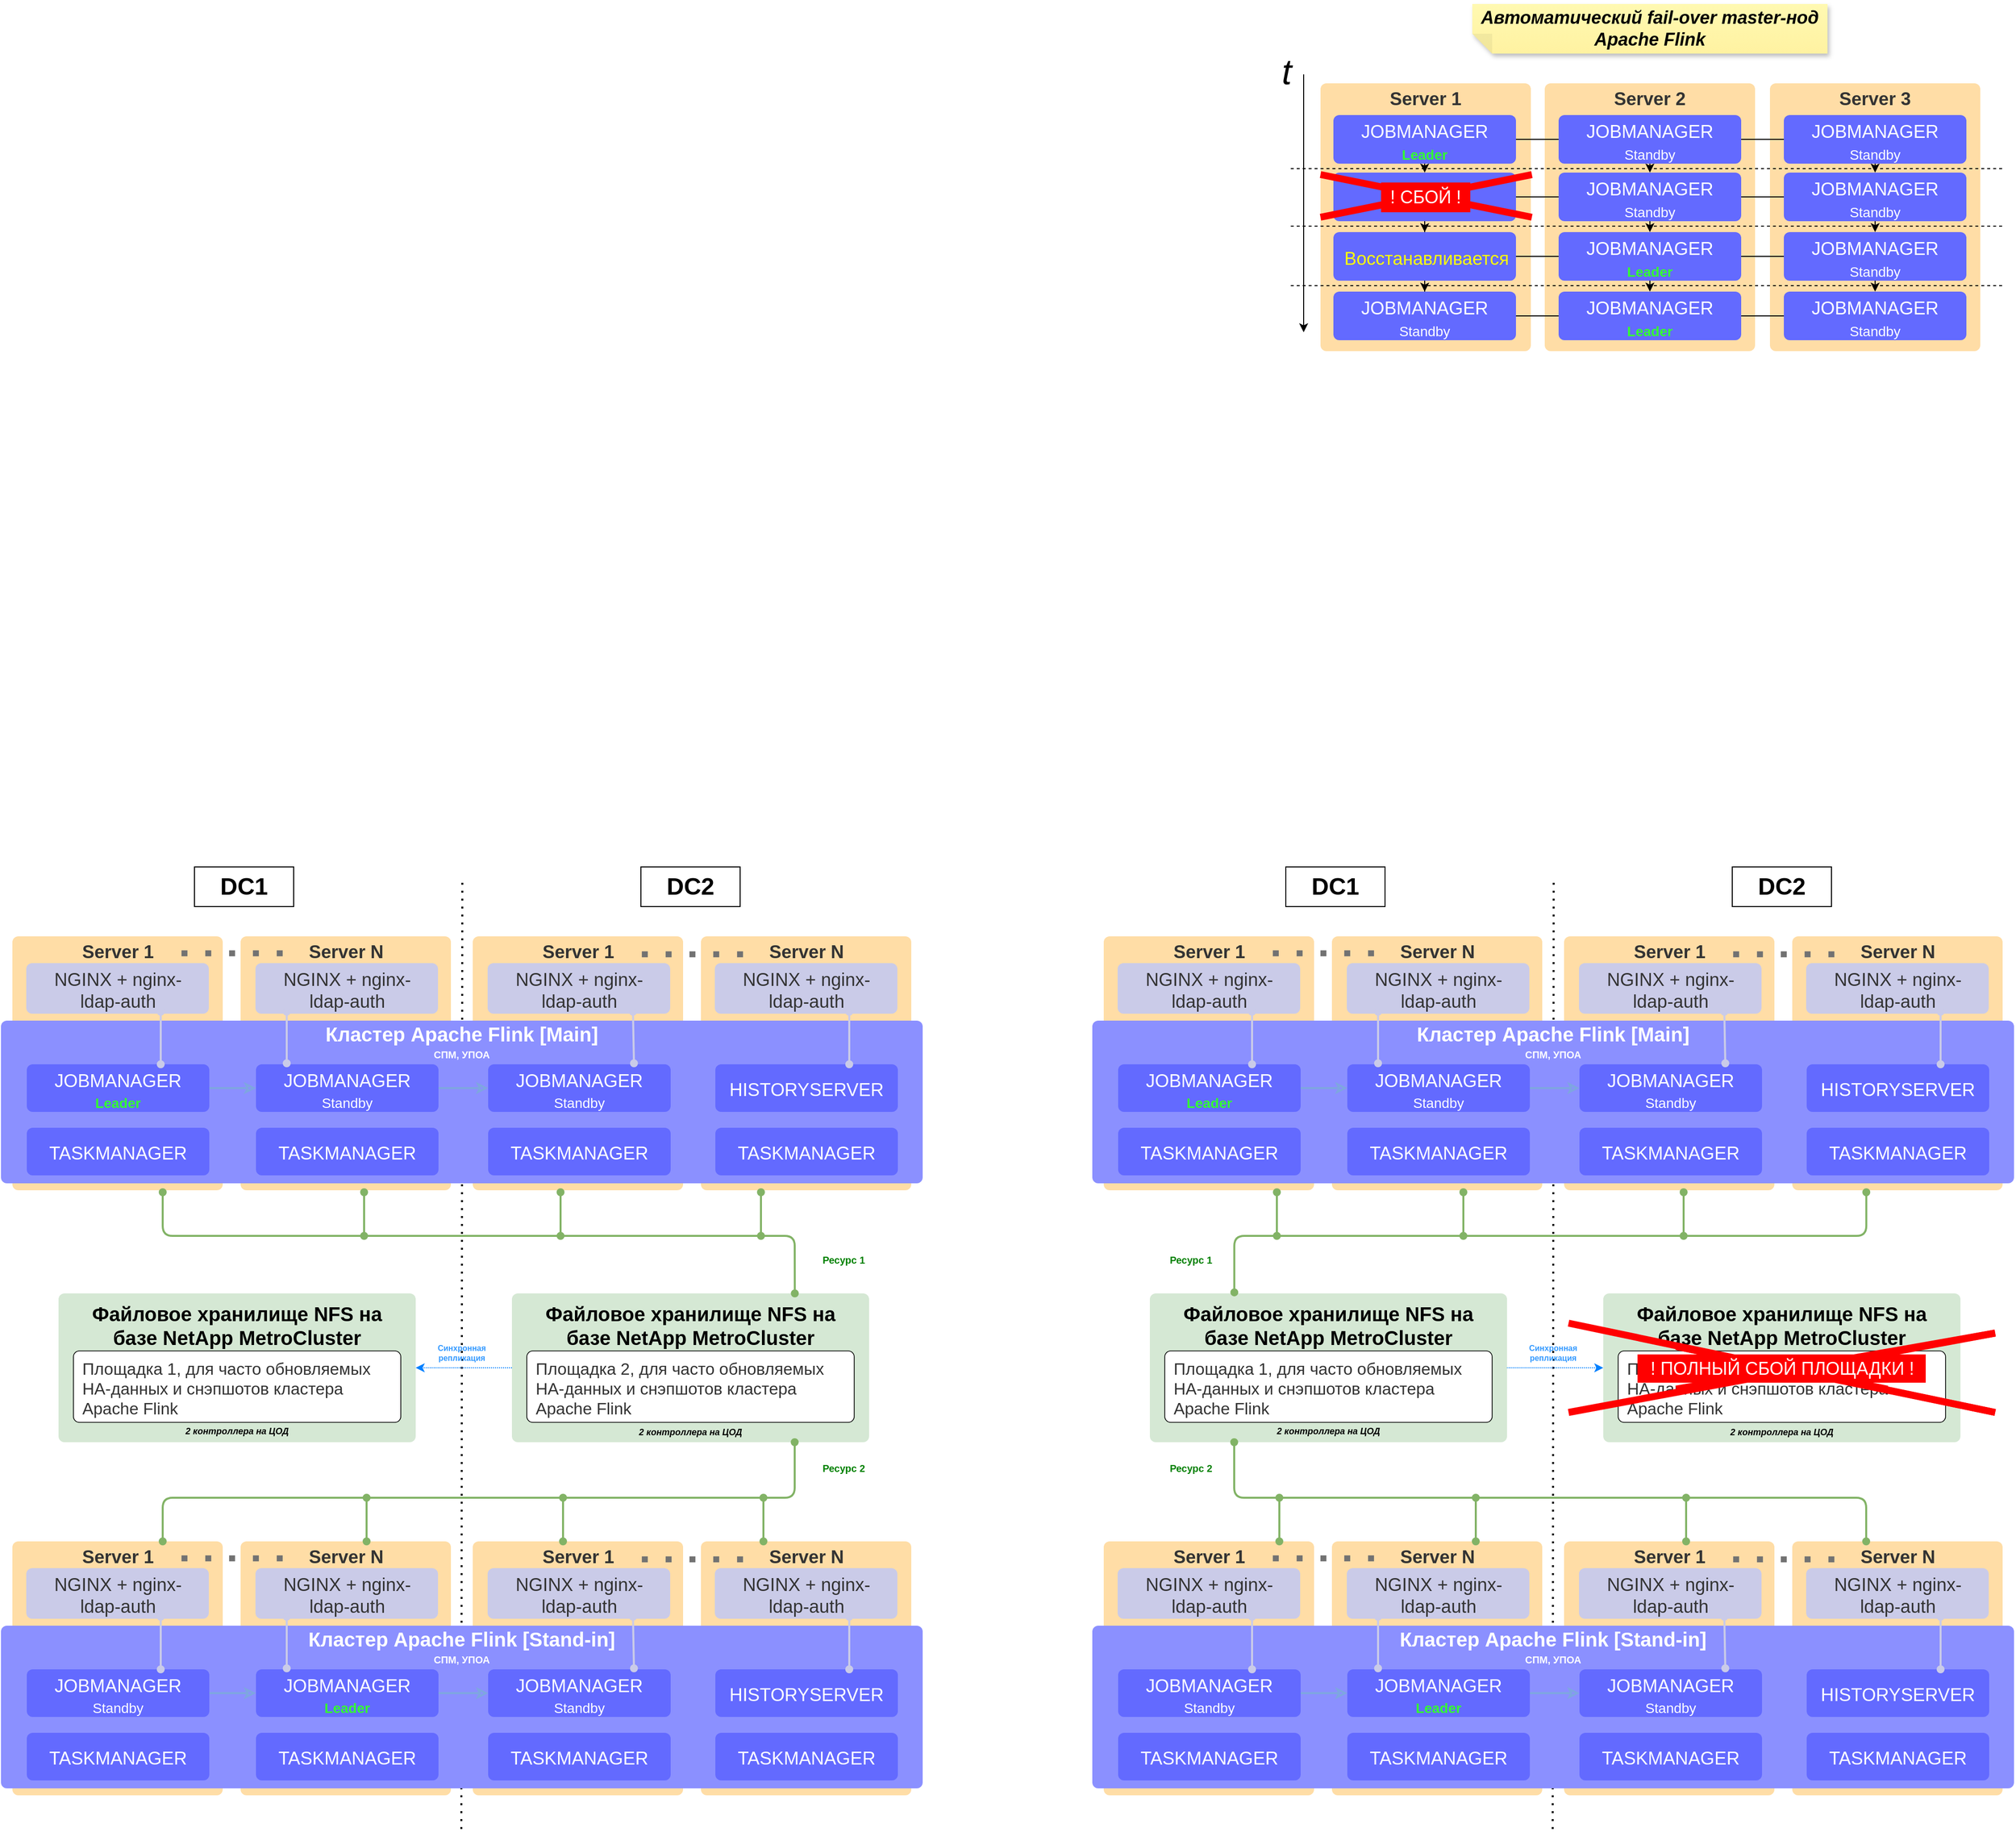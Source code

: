 <mxfile version="24.5.5" type="github">
  <diagram name="Page-1" id="cCI0zkhlKhUhfMkDJvHl">
    <mxGraphModel dx="1593" dy="1696" grid="1" gridSize="10" guides="1" tooltips="1" connect="1" arrows="1" fold="1" page="1" pageScale="1" pageWidth="1169" pageHeight="827" math="0" shadow="0">
      <root>
        <mxCell id="0" />
        <mxCell id="1" parent="0" />
        <UserObject label="Server 1" lucidchartObjectId="HypIMii0T2fg" id="IuxpBFWN_IE3AxqQZIlk-2">
          <mxCell style="html=1;overflow=block;blockSpacing=1;whiteSpace=wrap;fontSize=18.3;fontColor=#333333;fontStyle=1;spacingLeft=8.4;spacingRight=8.4;spacingTop=2.4;spacing=3.6;verticalAlign=top;strokeOpacity=0;fillOpacity=100;rounded=1;absoluteArcSize=1;arcSize=12;fillColor=#ffdda6;strokeWidth=0.8;" parent="1" vertex="1">
            <mxGeometry x="1460" y="-590" width="212" height="270" as="geometry" />
          </mxCell>
        </UserObject>
        <UserObject label="Server 2" lucidchartObjectId="kbqIFTrSSb0c" id="IuxpBFWN_IE3AxqQZIlk-3">
          <mxCell style="html=1;overflow=block;blockSpacing=1;whiteSpace=wrap;fontSize=18.3;fontColor=#333333;fontStyle=1;spacingLeft=8.4;spacingRight=8.4;spacingTop=2.4;spacing=3.6;verticalAlign=top;strokeOpacity=0;fillOpacity=100;rounded=1;absoluteArcSize=1;arcSize=12;fillColor=#ffdda6;strokeWidth=0.8;" parent="1" vertex="1">
            <mxGeometry x="1686" y="-590" width="212" height="270" as="geometry" />
          </mxCell>
        </UserObject>
        <UserObject label="Server 3" lucidchartObjectId="kgqIT20~Yh46" id="IuxpBFWN_IE3AxqQZIlk-4">
          <mxCell style="html=1;overflow=block;blockSpacing=1;whiteSpace=wrap;fontSize=18.3;fontColor=#333333;fontStyle=1;spacingLeft=8.4;spacingRight=8.4;spacingTop=2.4;spacing=3.6;verticalAlign=top;strokeOpacity=0;fillOpacity=100;rounded=1;absoluteArcSize=1;arcSize=12;fillColor=#ffdda6;strokeWidth=0.8;" parent="1" vertex="1">
            <mxGeometry x="1913" y="-590" width="212" height="270" as="geometry" />
          </mxCell>
        </UserObject>
        <mxCell id="Moh9ykD4S1Io1xxOxNP5-1" value="" style="edgeStyle=orthogonalEdgeStyle;rounded=0;orthogonalLoop=1;jettySize=auto;html=1;" parent="1" source="IuxpBFWN_IE3AxqQZIlk-11" target="yILMz_F42p3W7vGwvf6j-89" edge="1">
          <mxGeometry relative="1" as="geometry" />
        </mxCell>
        <UserObject label="JOBMANAGER&lt;br&gt;&lt;font color=&quot;#33ff33&quot; style=&quot;font-size: 14px;&quot;&gt;&lt;b&gt;Leader&lt;/b&gt;&lt;/font&gt;" lucidchartObjectId="HypInYoTSrlu" id="IuxpBFWN_IE3AxqQZIlk-11">
          <mxCell style="html=1;overflow=block;blockSpacing=1;whiteSpace=wrap;fontSize=18.3;fontColor=#ffffff;align=center;spacingLeft=8.4;spacingRight=8.4;spacingTop=2.4;spacing=3.6;strokeOpacity=0;fillOpacity=100;rounded=1;absoluteArcSize=1;arcSize=12;fillColor=#636aff;strokeWidth=0.8;" parent="1" vertex="1">
            <mxGeometry x="1473" y="-558" width="184" height="49" as="geometry" />
          </mxCell>
        </UserObject>
        <mxCell id="Moh9ykD4S1Io1xxOxNP5-2" value="" style="edgeStyle=orthogonalEdgeStyle;rounded=0;orthogonalLoop=1;jettySize=auto;html=1;" parent="1" source="IuxpBFWN_IE3AxqQZIlk-13" target="yILMz_F42p3W7vGwvf6j-90" edge="1">
          <mxGeometry relative="1" as="geometry" />
        </mxCell>
        <UserObject label="JOBMANAGER&lt;br&gt;&lt;font style=&quot;font-size: 14px;&quot;&gt;Standby&lt;/font&gt;" lucidchartObjectId="RXpI0It2jUcH" id="IuxpBFWN_IE3AxqQZIlk-13">
          <mxCell style="html=1;overflow=block;blockSpacing=1;whiteSpace=wrap;fontSize=18.3;fontColor=#ffffff;align=center;spacingLeft=8.4;spacingRight=8.4;spacingTop=2.4;spacing=3.6;strokeOpacity=0;fillOpacity=100;rounded=1;absoluteArcSize=1;arcSize=12;fillColor=#636aff;strokeWidth=0.8;" parent="1" vertex="1">
            <mxGeometry x="1700" y="-558" width="184" height="49" as="geometry" />
          </mxCell>
        </UserObject>
        <UserObject label="JOBMANAGER&lt;font style=&quot;font-size: 11px;&quot;&gt;&lt;br&gt;&lt;/font&gt;&lt;font style=&quot;font-size: 14px;&quot;&gt;Standby&lt;/font&gt;" lucidchartObjectId="1XpI324HXPmj" id="IuxpBFWN_IE3AxqQZIlk-15">
          <mxCell style="html=1;overflow=block;blockSpacing=1;whiteSpace=wrap;fontSize=18.3;fontColor=#ffffff;align=center;spacingLeft=8.4;spacingRight=8.4;spacingTop=2.4;spacing=3.6;strokeOpacity=0;fillOpacity=100;rounded=1;absoluteArcSize=1;arcSize=12;fillColor=#636aff;strokeWidth=0.8;" parent="1" vertex="1">
            <mxGeometry x="1927" y="-558" width="184" height="49" as="geometry" />
          </mxCell>
        </UserObject>
        <mxCell id="yILMz_F42p3W7vGwvf6j-7" value="" style="endArrow=none;dashed=1;html=1;dashPattern=1 3;strokeWidth=2;rounded=0;" parent="1" edge="1">
          <mxGeometry width="50" height="50" relative="1" as="geometry">
            <mxPoint x="594" y="1170" as="sourcePoint" />
            <mxPoint x="595" y="215" as="targetPoint" />
          </mxGeometry>
        </mxCell>
        <UserObject label="Server 1" lucidchartObjectId="HypIMii0T2fg" id="yILMz_F42p3W7vGwvf6j-12">
          <mxCell style="html=1;overflow=block;blockSpacing=1;whiteSpace=wrap;fontSize=18.3;fontColor=#333333;fontStyle=1;spacingLeft=8.4;spacingRight=8.4;spacingTop=2.4;spacing=3.6;verticalAlign=top;strokeOpacity=0;fillOpacity=100;rounded=1;absoluteArcSize=1;arcSize=12;fillColor=#ffdda6;strokeWidth=0.8;" parent="1" vertex="1">
            <mxGeometry x="141.5" y="270" width="212" height="256" as="geometry" />
          </mxCell>
        </UserObject>
        <UserObject label="Server N" lucidchartObjectId="kbqIFTrSSb0c" id="yILMz_F42p3W7vGwvf6j-13">
          <mxCell style="html=1;overflow=block;blockSpacing=1;whiteSpace=wrap;fontSize=18.3;fontColor=#333333;fontStyle=1;spacingLeft=8.4;spacingRight=8.4;spacingTop=2.4;spacing=3.6;verticalAlign=top;strokeOpacity=0;fillOpacity=100;rounded=1;absoluteArcSize=1;arcSize=12;fillColor=#ffdda6;strokeWidth=0.8;" parent="1" vertex="1">
            <mxGeometry x="371.5" y="270" width="212" height="256" as="geometry" />
          </mxCell>
        </UserObject>
        <UserObject label="Server 1" lucidchartObjectId="kgqIT20~Yh46" id="yILMz_F42p3W7vGwvf6j-14">
          <mxCell style="html=1;overflow=block;blockSpacing=1;whiteSpace=wrap;fontSize=18.3;fontColor=#333333;fontStyle=1;spacingLeft=8.4;spacingRight=8.4;spacingTop=2.4;spacing=3.6;verticalAlign=top;strokeOpacity=0;fillOpacity=100;rounded=1;absoluteArcSize=1;arcSize=12;fillColor=#ffdda6;strokeWidth=0.8;" parent="1" vertex="1">
            <mxGeometry x="605.5" y="270" width="212" height="256" as="geometry" />
          </mxCell>
        </UserObject>
        <UserObject label="Server N" lucidchartObjectId="NgqIsRjEYktH" id="yILMz_F42p3W7vGwvf6j-15">
          <mxCell style="html=1;overflow=block;blockSpacing=1;whiteSpace=wrap;fontSize=18.3;fontColor=#333333;fontStyle=1;spacingLeft=8.4;spacingRight=8.4;spacingTop=2.4;spacing=3.6;verticalAlign=top;strokeOpacity=0;fillOpacity=100;rounded=1;absoluteArcSize=1;arcSize=12;fillColor=#ffdda6;strokeWidth=0.8;" parent="1" vertex="1">
            <mxGeometry x="835.5" y="270" width="212" height="256" as="geometry" />
          </mxCell>
        </UserObject>
        <object label="" tooltip="Синхронная репликация" id="_xkS5jxFh-QeE9HllDF4-49">
          <mxCell style="edgeStyle=orthogonalEdgeStyle;rounded=0;orthogonalLoop=1;jettySize=auto;html=1;entryX=1;entryY=0.5;entryDx=0;entryDy=0;dashed=1;dashPattern=1 1;fontColor=#3399FF;strokeColor=#0080ff;" edge="1" parent="1" source="yILMz_F42p3W7vGwvf6j-27" target="_xkS5jxFh-QeE9HllDF4-46">
            <mxGeometry relative="1" as="geometry">
              <mxPoint x="550" y="695" as="targetPoint" />
            </mxGeometry>
          </mxCell>
        </object>
        <UserObject label="&lt;div&gt;Файловое хранилище NFS на базе NetApp MetroCluster&lt;/div&gt;&lt;div&gt;&lt;br&gt;&lt;/div&gt;&lt;div&gt;&lt;br&gt;&lt;/div&gt;&lt;div style=&quot;font-size: 16px;&quot;&gt;&lt;br&gt;&lt;/div&gt;&lt;div&gt;&lt;font style=&quot;font-size: 9px;&quot;&gt;&lt;i&gt;2 контроллера на ЦОД&lt;/i&gt;&lt;/font&gt;&lt;/div&gt;" lucidchartObjectId="_KpIE2-JrPc8" id="yILMz_F42p3W7vGwvf6j-27">
          <mxCell style="html=1;overflow=block;blockSpacing=1;whiteSpace=wrap;fontSize=20;fontStyle=1;align=center;spacing=9;verticalAlign=top;strokeOpacity=0;fillOpacity=100;rounded=1;absoluteArcSize=1;arcSize=12;fillColor=#d5e8d4;strokeWidth=0.8;strokeColor=#82b366;" parent="1" vertex="1">
            <mxGeometry x="645" y="630" width="360" height="150" as="geometry" />
          </mxCell>
        </UserObject>
        <UserObject label="Площадка 2, для часто обновляемых HA-данных и снэпшотов кластера Apache Flink " lucidchartObjectId="fSpIcaWIN3Va" id="yILMz_F42p3W7vGwvf6j-29">
          <mxCell style="html=1;overflow=block;blockSpacing=1;whiteSpace=wrap;fontSize=16.7;fontColor=#333333;align=left;spacing=9;verticalAlign=top;strokeOpacity=100;fillOpacity=100;rounded=1;absoluteArcSize=1;arcSize=12;fillColor=#ffffff;strokeWidth=0.8;" parent="1" vertex="1">
            <mxGeometry x="660" y="688" width="330" height="72" as="geometry" />
          </mxCell>
        </UserObject>
        <UserObject label="&lt;div style=&quot;line-height: 0.9;&quot;&gt;Кластер Apache Flink [Main]&lt;br&gt;&lt;/div&gt;&lt;div&gt;&lt;sup&gt;&lt;font style=&quot;font-size: 10px;&quot;&gt;СПМ, УПОА&lt;/font&gt;&lt;/sup&gt;&lt;br&gt;&lt;/div&gt;" lucidchartObjectId="WnqImOF1_m_N" id="yILMz_F42p3W7vGwvf6j-40">
          <mxCell style="html=1;overflow=block;blockSpacing=1;whiteSpace=wrap;fontSize=20;fontColor=#ffffff;fontStyle=1;spacingLeft=8.4;spacingRight=8.4;spacingTop=2.4;spacing=3.6;verticalAlign=top;strokeOpacity=0;fillOpacity=100;rounded=1;absoluteArcSize=1;arcSize=12;fillColor=#8b90ff;strokeWidth=0.8;" parent="1" vertex="1">
            <mxGeometry x="130" y="355" width="929" height="164" as="geometry" />
          </mxCell>
        </UserObject>
        <UserObject label="&lt;div&gt;JOBMANAGER&lt;/div&gt;&lt;div&gt;&lt;font color=&quot;#33ff33&quot; style=&quot;font-size: 14px;&quot;&gt;&lt;b&gt;Leader&lt;/b&gt;&lt;/font&gt;&lt;/div&gt;" lucidchartObjectId="HypInYoTSrlu" id="yILMz_F42p3W7vGwvf6j-41">
          <mxCell style="html=1;overflow=block;blockSpacing=1;whiteSpace=wrap;fontSize=18.3;fontColor=#ffffff;align=center;spacingLeft=8.4;spacingRight=8.4;spacingTop=2.4;spacing=3.6;strokeOpacity=0;fillOpacity=100;rounded=1;absoluteArcSize=1;arcSize=12;fillColor=#636aff;strokeWidth=0.8;" parent="1" vertex="1">
            <mxGeometry x="156" y="399" width="184" height="48" as="geometry" />
          </mxCell>
        </UserObject>
        <UserObject label="TASKMANAGER" lucidchartObjectId="HypIgOagNPgA" id="yILMz_F42p3W7vGwvf6j-42">
          <mxCell style="html=1;overflow=block;blockSpacing=1;whiteSpace=wrap;fontSize=18.3;fontColor=#ffffff;align=center;spacingLeft=8.4;spacingRight=8.4;spacingTop=2.4;spacing=3.6;strokeOpacity=0;fillOpacity=100;rounded=1;absoluteArcSize=1;arcSize=12;fillColor=#636aff;strokeWidth=0.8;" parent="1" vertex="1">
            <mxGeometry x="156" y="463" width="184" height="48" as="geometry" />
          </mxCell>
        </UserObject>
        <UserObject label="JOBMANAGER&lt;br&gt;&lt;font style=&quot;font-size: 14px;&quot;&gt;Standby&lt;/font&gt;" lucidchartObjectId="RXpI0It2jUcH" id="yILMz_F42p3W7vGwvf6j-43">
          <mxCell style="html=1;overflow=block;blockSpacing=1;whiteSpace=wrap;fontSize=18.3;fontColor=#ffffff;align=center;spacingLeft=8.4;spacingRight=8.4;spacingTop=2.4;spacing=3.6;strokeOpacity=0;fillOpacity=100;rounded=1;absoluteArcSize=1;arcSize=12;fillColor=#636aff;strokeWidth=0.8;" parent="1" vertex="1">
            <mxGeometry x="387" y="399" width="184" height="48" as="geometry" />
          </mxCell>
        </UserObject>
        <UserObject label="TASKMANAGER" lucidchartObjectId="RXpIgnX.f~PW" id="yILMz_F42p3W7vGwvf6j-44">
          <mxCell style="html=1;overflow=block;blockSpacing=1;whiteSpace=wrap;fontSize=18.3;fontColor=#ffffff;align=center;spacingLeft=8.4;spacingRight=8.4;spacingTop=2.4;spacing=3.6;strokeOpacity=0;fillOpacity=100;rounded=1;absoluteArcSize=1;arcSize=12;fillColor=#636aff;strokeWidth=0.8;" parent="1" vertex="1">
            <mxGeometry x="387" y="463" width="184" height="48" as="geometry" />
          </mxCell>
        </UserObject>
        <UserObject label="JOBMANAGER&lt;br&gt;&lt;font style=&quot;font-size: 14px;&quot;&gt;Standby&lt;/font&gt;" lucidchartObjectId="1XpI324HXPmj" id="yILMz_F42p3W7vGwvf6j-45">
          <mxCell style="html=1;overflow=block;blockSpacing=1;whiteSpace=wrap;fontSize=18.3;fontColor=#ffffff;align=center;spacingLeft=8.4;spacingRight=8.4;spacingTop=2.4;spacing=3.6;strokeOpacity=0;fillOpacity=100;rounded=1;absoluteArcSize=1;arcSize=12;fillColor=#636aff;strokeWidth=0.8;" parent="1" vertex="1">
            <mxGeometry x="621" y="399" width="184" height="48" as="geometry" />
          </mxCell>
        </UserObject>
        <UserObject label="TASKMANAGER" lucidchartObjectId="1XpItajlC~17" id="yILMz_F42p3W7vGwvf6j-46">
          <mxCell style="html=1;overflow=block;blockSpacing=1;whiteSpace=wrap;fontSize=18.3;fontColor=#ffffff;align=center;spacingLeft=8.4;spacingRight=8.4;spacingTop=2.4;spacing=3.6;strokeOpacity=0;fillOpacity=100;rounded=1;absoluteArcSize=1;arcSize=12;fillColor=#636aff;strokeWidth=0.8;" parent="1" vertex="1">
            <mxGeometry x="621" y="463" width="184" height="48" as="geometry" />
          </mxCell>
        </UserObject>
        <UserObject label="HISTORYSERVER" lucidchartObjectId="8XpIVe4FQzVd" id="yILMz_F42p3W7vGwvf6j-47">
          <mxCell style="html=1;overflow=block;blockSpacing=1;whiteSpace=wrap;fontSize=18.3;fontColor=#ffffff;align=center;spacingLeft=8.4;spacingRight=8.4;spacingTop=2.4;spacing=3.6;strokeOpacity=0;fillOpacity=100;rounded=1;absoluteArcSize=1;arcSize=12;fillColor=#636aff;strokeWidth=0.8;" parent="1" vertex="1">
            <mxGeometry x="850" y="399" width="184" height="48" as="geometry" />
          </mxCell>
        </UserObject>
        <UserObject label="TASKMANAGER" lucidchartObjectId="8XpI6pTr3cQC" id="yILMz_F42p3W7vGwvf6j-48">
          <mxCell style="html=1;overflow=block;blockSpacing=1;whiteSpace=wrap;fontSize=18.3;fontColor=#ffffff;align=center;spacingLeft=8.4;spacingRight=8.4;spacingTop=2.4;spacing=3.6;strokeOpacity=0;fillOpacity=100;rounded=1;absoluteArcSize=1;arcSize=12;fillColor=#636aff;strokeWidth=0.8;" parent="1" vertex="1">
            <mxGeometry x="850" y="463" width="184" height="48" as="geometry" />
          </mxCell>
        </UserObject>
        <mxCell id="yILMz_F42p3W7vGwvf6j-58" style="edgeStyle=none;rounded=1;jumpStyle=none;orthogonalLoop=1;jettySize=auto;html=1;exitX=0.75;exitY=1;exitDx=0;exitDy=0;startArrow=oval;startFill=1;endArrow=oval;endFill=1;strokeColor=#82b366;strokeWidth=2;fillColor=#d5e8d4;" parent="1" edge="1">
          <mxGeometry relative="1" as="geometry">
            <mxPoint x="896" y="528" as="sourcePoint" />
            <mxPoint x="896" y="572" as="targetPoint" />
          </mxGeometry>
        </mxCell>
        <mxCell id="yILMz_F42p3W7vGwvf6j-59" style="edgeStyle=none;rounded=1;jumpStyle=none;orthogonalLoop=1;jettySize=auto;html=1;exitX=0.75;exitY=1;exitDx=0;exitDy=0;startArrow=oval;startFill=1;endArrow=oval;endFill=1;strokeColor=#82b366;strokeWidth=2;fillColor=#d5e8d4;" parent="1" edge="1">
          <mxGeometry relative="1" as="geometry">
            <mxPoint x="694" y="528" as="sourcePoint" />
            <mxPoint x="694" y="572" as="targetPoint" />
          </mxGeometry>
        </mxCell>
        <mxCell id="yILMz_F42p3W7vGwvf6j-60" style="edgeStyle=none;rounded=1;jumpStyle=none;orthogonalLoop=1;jettySize=auto;html=1;exitX=0.75;exitY=1;exitDx=0;exitDy=0;startArrow=oval;startFill=1;endArrow=oval;endFill=1;strokeColor=#82b366;strokeWidth=2;fillColor=#d5e8d4;" parent="1" edge="1">
          <mxGeometry relative="1" as="geometry">
            <mxPoint x="496" y="528" as="sourcePoint" />
            <mxPoint x="496" y="572" as="targetPoint" />
          </mxGeometry>
        </mxCell>
        <UserObject label="NGINX + nginx-ldap-auth" lucidchartObjectId="HypIE5tfspSB" id="yILMz_F42p3W7vGwvf6j-62">
          <mxCell style="html=1;overflow=block;blockSpacing=1;whiteSpace=wrap;fontSize=18.3;fontColor=#333333;align=center;spacingLeft=8.4;spacingRight=8.4;spacingTop=2.4;spacing=3.6;verticalAlign=middle;strokeOpacity=0;fillOpacity=100;rounded=1;absoluteArcSize=1;arcSize=12;fillColor=#CACBE8;strokeWidth=0.8;" parent="1" vertex="1">
            <mxGeometry x="155.5" y="297" width="184" height="51" as="geometry" />
          </mxCell>
        </UserObject>
        <UserObject label="NGINX + nginx-ldap-auth" lucidchartObjectId="RXpI~8YFsiHd" id="yILMz_F42p3W7vGwvf6j-63">
          <mxCell style="html=1;overflow=block;blockSpacing=1;whiteSpace=wrap;fontSize=18.3;fontColor=#333333;align=center;spacingLeft=8.4;spacingRight=8.4;spacingTop=2.4;spacing=3.6;verticalAlign=middle;strokeOpacity=0;fillOpacity=100;rounded=1;absoluteArcSize=1;arcSize=12;fillColor=#CACBE8;strokeWidth=0.8;" parent="1" vertex="1">
            <mxGeometry x="386.5" y="297" width="184" height="51" as="geometry" />
          </mxCell>
        </UserObject>
        <UserObject label="NGINX + nginx-ldap-auth" lucidchartObjectId="1XpIAn_rVOTK" id="yILMz_F42p3W7vGwvf6j-65">
          <mxCell style="html=1;overflow=block;blockSpacing=1;whiteSpace=wrap;fontSize=18.3;fontColor=#333333;align=center;spacingLeft=8.4;spacingRight=8.4;spacingTop=2.4;spacing=3.6;verticalAlign=middle;strokeOpacity=0;fillOpacity=100;rounded=1;absoluteArcSize=1;arcSize=12;fillColor=#CACBE8;strokeWidth=0.8;" parent="1" vertex="1">
            <mxGeometry x="620.5" y="297" width="184" height="51" as="geometry" />
          </mxCell>
        </UserObject>
        <UserObject label="NGINX + nginx-ldap-auth" lucidchartObjectId="8XpIHrtV3hBn" id="yILMz_F42p3W7vGwvf6j-66">
          <mxCell style="html=1;overflow=block;blockSpacing=1;whiteSpace=wrap;fontSize=18.3;fontColor=#333333;align=center;spacingLeft=8.4;spacingRight=8.4;spacingTop=2.4;spacing=3.6;verticalAlign=middle;strokeOpacity=0;fillOpacity=100;rounded=1;absoluteArcSize=1;arcSize=12;fillColor=#CACBE8;strokeWidth=0.8;strokeColor=#CACBE8;" parent="1" vertex="1">
            <mxGeometry x="849.5" y="297" width="184" height="51" as="geometry" />
          </mxCell>
        </UserObject>
        <mxCell id="yILMz_F42p3W7vGwvf6j-67" style="edgeStyle=none;rounded=1;jumpStyle=none;orthogonalLoop=1;jettySize=auto;html=1;startArrow=oval;startFill=1;endArrow=oval;endFill=1;strokeColor=#CACBE8;strokeWidth=2;entryX=0.183;entryY=0.994;entryDx=0;entryDy=0;entryPerimeter=0;exitX=0.187;exitY=-0.014;exitDx=0;exitDy=0;exitPerimeter=0;" parent="1" edge="1">
          <mxGeometry relative="1" as="geometry">
            <mxPoint x="418" y="346" as="targetPoint" />
            <mxPoint x="418" y="398" as="sourcePoint" />
          </mxGeometry>
        </mxCell>
        <mxCell id="yILMz_F42p3W7vGwvf6j-68" style="edgeStyle=none;rounded=1;jumpStyle=none;orthogonalLoop=1;jettySize=auto;html=1;exitX=0.75;exitY=0;exitDx=0;exitDy=0;startArrow=oval;startFill=1;endArrow=oval;endFill=1;strokeColor=#CACBE8;strokeWidth=2;entryX=0.75;entryY=1;entryDx=0;entryDy=0;" parent="1" edge="1">
          <mxGeometry relative="1" as="geometry">
            <mxPoint x="291" y="346" as="targetPoint" />
            <mxPoint x="291" y="399" as="sourcePoint" />
          </mxGeometry>
        </mxCell>
        <mxCell id="yILMz_F42p3W7vGwvf6j-69" style="edgeStyle=none;rounded=1;jumpStyle=none;orthogonalLoop=1;jettySize=auto;html=1;exitX=0.75;exitY=0;exitDx=0;exitDy=0;startArrow=oval;startFill=1;endArrow=oval;endFill=1;strokeColor=#CACBE8;strokeWidth=2;entryX=0.75;entryY=1;entryDx=0;entryDy=0;" parent="1" edge="1">
          <mxGeometry relative="1" as="geometry">
            <mxPoint x="985" y="346" as="targetPoint" />
            <mxPoint x="985" y="399" as="sourcePoint" />
          </mxGeometry>
        </mxCell>
        <mxCell id="yILMz_F42p3W7vGwvf6j-70" style="edgeStyle=none;rounded=1;jumpStyle=none;orthogonalLoop=1;jettySize=auto;html=1;startArrow=oval;startFill=1;endArrow=oval;endFill=1;strokeColor=#CACBE8;strokeWidth=2;exitX=0.812;exitY=0.994;exitDx=0;exitDy=0;exitPerimeter=0;entryX=0.815;entryY=-0.014;entryDx=0;entryDy=0;entryPerimeter=0;" parent="1" edge="1">
          <mxGeometry relative="1" as="geometry">
            <mxPoint x="768" y="398" as="targetPoint" />
            <mxPoint x="767" y="346" as="sourcePoint" />
          </mxGeometry>
        </mxCell>
        <mxCell id="yILMz_F42p3W7vGwvf6j-71" value="&lt;b style=&quot;font-size: 24px;&quot;&gt;DC1&lt;/b&gt;" style="rounded=0;whiteSpace=wrap;html=1;fontSize=24;" parent="1" vertex="1">
          <mxGeometry x="325" y="200" width="100" height="40" as="geometry" />
        </mxCell>
        <mxCell id="yILMz_F42p3W7vGwvf6j-72" value="&lt;b style=&quot;font-size: 24px;&quot;&gt;DC2&lt;/b&gt;" style="rounded=0;whiteSpace=wrap;html=1;fontSize=24;" parent="1" vertex="1">
          <mxGeometry x="775" y="200" width="100" height="40" as="geometry" />
        </mxCell>
        <mxCell id="yILMz_F42p3W7vGwvf6j-80" value="" style="endArrow=none;dashed=1;html=1;dashPattern=1 3;strokeWidth=6;rounded=0;entryX=0.818;entryY=0.058;entryDx=0;entryDy=0;entryPerimeter=0;strokeColor=#727272;exitX=0.252;exitY=0.066;exitDx=0;exitDy=0;exitPerimeter=0;" parent="1" edge="1">
          <mxGeometry width="50" height="50" relative="1" as="geometry">
            <mxPoint x="413.924" y="287.16" as="sourcePoint" />
            <mxPoint x="300.916" y="287.08" as="targetPoint" />
          </mxGeometry>
        </mxCell>
        <mxCell id="yILMz_F42p3W7vGwvf6j-81" value="" style="endArrow=none;dashed=1;html=1;dashPattern=1 3;strokeWidth=6;rounded=0;entryX=0.818;entryY=0.058;entryDx=0;entryDy=0;entryPerimeter=0;strokeColor=#727272;exitX=0.252;exitY=0.066;exitDx=0;exitDy=0;exitPerimeter=0;" parent="1" edge="1">
          <mxGeometry width="50" height="50" relative="1" as="geometry">
            <mxPoint x="877.924" y="288.16" as="sourcePoint" />
            <mxPoint x="764.916" y="288.08" as="targetPoint" />
          </mxGeometry>
        </mxCell>
        <mxCell id="yILMz_F42p3W7vGwvf6j-82" style="edgeStyle=none;rounded=0;jumpStyle=none;orthogonalLoop=1;jettySize=auto;html=1;exitX=1;exitY=0.5;exitDx=0;exitDy=0;entryX=0;entryY=0.5;entryDx=0;entryDy=0;startArrow=none;startFill=0;endArrow=classic;endFill=0;strokeColor=#7EA6E0;strokeWidth=2;" parent="1" source="yILMz_F42p3W7vGwvf6j-41" target="yILMz_F42p3W7vGwvf6j-43" edge="1">
          <mxGeometry relative="1" as="geometry">
            <mxPoint x="347" y="428" as="sourcePoint" />
            <mxPoint x="394" y="428" as="targetPoint" />
          </mxGeometry>
        </mxCell>
        <mxCell id="yILMz_F42p3W7vGwvf6j-83" style="edgeStyle=none;rounded=0;jumpStyle=none;orthogonalLoop=1;jettySize=auto;html=1;exitX=1;exitY=0.5;exitDx=0;exitDy=0;entryX=0;entryY=0.5;entryDx=0;entryDy=0;startArrow=none;startFill=0;endArrow=classic;endFill=0;strokeColor=#7EA6E0;strokeWidth=2;" parent="1" source="yILMz_F42p3W7vGwvf6j-43" target="yILMz_F42p3W7vGwvf6j-45" edge="1">
          <mxGeometry relative="1" as="geometry">
            <mxPoint x="572" y="418" as="sourcePoint" />
            <mxPoint x="619" y="418" as="targetPoint" />
          </mxGeometry>
        </mxCell>
        <mxCell id="yILMz_F42p3W7vGwvf6j-86" value="" style="endArrow=classic;html=1;rounded=0;" parent="1" edge="1">
          <mxGeometry width="50" height="50" relative="1" as="geometry">
            <mxPoint x="1443" y="-599" as="sourcePoint" />
            <mxPoint x="1443" y="-339" as="targetPoint" />
          </mxGeometry>
        </mxCell>
        <mxCell id="yILMz_F42p3W7vGwvf6j-87" value="&lt;i&gt;&lt;font style=&quot;font-size: 36px;&quot;&gt;t&lt;/font&gt;&lt;/i&gt;" style="text;whiteSpace=wrap;html=1;" parent="1" vertex="1">
          <mxGeometry x="1419" y="-630" width="20" height="40" as="geometry" />
        </mxCell>
        <mxCell id="Moh9ykD4S1Io1xxOxNP5-3" value="" style="edgeStyle=orthogonalEdgeStyle;rounded=0;orthogonalLoop=1;jettySize=auto;html=1;" parent="1" source="yILMz_F42p3W7vGwvf6j-88" target="yILMz_F42p3W7vGwvf6j-92" edge="1">
          <mxGeometry relative="1" as="geometry" />
        </mxCell>
        <mxCell id="Moh9ykD4S1Io1xxOxNP5-13" value="" style="edgeStyle=orthogonalEdgeStyle;rounded=0;orthogonalLoop=1;jettySize=auto;html=1;entryX=0.5;entryY=0;entryDx=0;entryDy=0;" parent="1" source="yILMz_F42p3W7vGwvf6j-88" target="yILMz_F42p3W7vGwvf6j-91" edge="1">
          <mxGeometry relative="1" as="geometry" />
        </mxCell>
        <UserObject label="" lucidchartObjectId="HypInYoTSrlu" id="yILMz_F42p3W7vGwvf6j-88">
          <mxCell style="html=1;overflow=block;blockSpacing=1;whiteSpace=wrap;fontSize=18.3;fontColor=#ffffff;align=center;spacingLeft=8.4;spacingRight=8.4;spacingTop=2.4;spacing=3.6;strokeOpacity=0;fillOpacity=100;rounded=1;absoluteArcSize=1;arcSize=12;fillColor=#636aff;strokeWidth=0.8;" parent="1" vertex="1">
            <mxGeometry x="1473" y="-500" width="184" height="49" as="geometry" />
          </mxCell>
        </UserObject>
        <mxCell id="csOe2-DRXb8adYqgt6AF-2" value="" style="endArrow=none;html=1;rounded=0;entryX=1.005;entryY=0.341;entryDx=0;entryDy=0;entryPerimeter=0;exitX=0;exitY=0.5;exitDx=0;exitDy=0;strokeColor=#FF0000;strokeWidth=7;" parent="1" source="IuxpBFWN_IE3AxqQZIlk-2" target="IuxpBFWN_IE3AxqQZIlk-2" edge="1">
          <mxGeometry width="50" height="50" relative="1" as="geometry">
            <mxPoint x="1340" y="-440" as="sourcePoint" />
            <mxPoint x="1390" y="-490" as="targetPoint" />
          </mxGeometry>
        </mxCell>
        <mxCell id="Moh9ykD4S1Io1xxOxNP5-4" value="" style="edgeStyle=orthogonalEdgeStyle;rounded=0;orthogonalLoop=1;jettySize=auto;html=1;" parent="1" source="yILMz_F42p3W7vGwvf6j-89" target="yILMz_F42p3W7vGwvf6j-93" edge="1">
          <mxGeometry relative="1" as="geometry" />
        </mxCell>
        <UserObject label="JOBMANAGER&lt;br&gt;&lt;font style=&quot;font-size: 14px;&quot;&gt;Standby&lt;/font&gt;" lucidchartObjectId="RXpI0It2jUcH" id="yILMz_F42p3W7vGwvf6j-89">
          <mxCell style="html=1;overflow=block;blockSpacing=1;whiteSpace=wrap;fontSize=18.3;fontColor=#ffffff;align=center;spacingLeft=8.4;spacingRight=8.4;spacingTop=2.4;spacing=3.6;strokeOpacity=0;fillOpacity=100;rounded=1;absoluteArcSize=1;arcSize=12;fillColor=#636aff;strokeWidth=0.8;" parent="1" vertex="1">
            <mxGeometry x="1700" y="-500" width="184" height="49" as="geometry" />
          </mxCell>
        </UserObject>
        <UserObject label="JOBMANAGER&lt;font style=&quot;font-size: 11px;&quot;&gt;&lt;br&gt;&lt;/font&gt;&lt;font style=&quot;font-size: 14px;&quot;&gt;Standby&lt;/font&gt;" lucidchartObjectId="1XpI324HXPmj" id="yILMz_F42p3W7vGwvf6j-90">
          <mxCell style="html=1;overflow=block;blockSpacing=1;whiteSpace=wrap;fontSize=18.3;fontColor=#ffffff;align=center;spacingLeft=8.4;spacingRight=8.4;spacingTop=2.4;spacing=3.6;strokeOpacity=0;fillOpacity=100;rounded=1;absoluteArcSize=1;arcSize=12;fillColor=#636aff;strokeWidth=0.8;" parent="1" vertex="1">
            <mxGeometry x="1927" y="-500" width="184" height="49" as="geometry" />
          </mxCell>
        </UserObject>
        <mxCell id="Moh9ykD4S1Io1xxOxNP5-5" value="" style="edgeStyle=orthogonalEdgeStyle;rounded=0;orthogonalLoop=1;jettySize=auto;html=1;" parent="1" source="yILMz_F42p3W7vGwvf6j-91" target="yILMz_F42p3W7vGwvf6j-95" edge="1">
          <mxGeometry relative="1" as="geometry" />
        </mxCell>
        <mxCell id="Moh9ykD4S1Io1xxOxNP5-14" value="" style="edgeStyle=orthogonalEdgeStyle;rounded=0;orthogonalLoop=1;jettySize=auto;html=1;" parent="1" source="yILMz_F42p3W7vGwvf6j-91" target="yILMz_F42p3W7vGwvf6j-94" edge="1">
          <mxGeometry relative="1" as="geometry" />
        </mxCell>
        <UserObject label="&lt;font color=&quot;#ffff00&quot;&gt;Восстанавливается&lt;/font&gt;" lucidchartObjectId="HypInYoTSrlu" id="yILMz_F42p3W7vGwvf6j-91">
          <mxCell style="html=1;overflow=block;blockSpacing=1;whiteSpace=wrap;fontSize=18.3;fontColor=#ffffff;align=center;spacingLeft=8.4;spacingRight=8.4;spacingTop=2.4;spacing=3.6;strokeOpacity=0;fillOpacity=100;rounded=1;absoluteArcSize=1;arcSize=12;fillColor=#636aff;strokeWidth=0.8;" parent="1" vertex="1">
            <mxGeometry x="1473" y="-440" width="184" height="49" as="geometry" />
          </mxCell>
        </UserObject>
        <mxCell id="Moh9ykD4S1Io1xxOxNP5-6" value="" style="edgeStyle=orthogonalEdgeStyle;rounded=0;orthogonalLoop=1;jettySize=auto;html=1;" parent="1" source="yILMz_F42p3W7vGwvf6j-92" target="yILMz_F42p3W7vGwvf6j-96" edge="1">
          <mxGeometry relative="1" as="geometry" />
        </mxCell>
        <UserObject label="JOBMANAGER&lt;br&gt;&lt;font color=&quot;#33ff33&quot; style=&quot;font-size: 14px;&quot;&gt;&lt;b&gt;Leader&lt;/b&gt;&lt;/font&gt;" lucidchartObjectId="RXpI0It2jUcH" id="yILMz_F42p3W7vGwvf6j-92">
          <mxCell style="html=1;overflow=block;blockSpacing=1;whiteSpace=wrap;fontSize=18.3;fontColor=#ffffff;align=center;spacingLeft=8.4;spacingRight=8.4;spacingTop=2.4;spacing=3.6;strokeOpacity=0;fillOpacity=100;rounded=1;absoluteArcSize=1;arcSize=12;fillColor=#636aff;strokeWidth=0.8;" parent="1" vertex="1">
            <mxGeometry x="1700" y="-440" width="184" height="49" as="geometry" />
          </mxCell>
        </UserObject>
        <UserObject label="JOBMANAGER&lt;font style=&quot;font-size: 11px;&quot;&gt;&lt;br&gt;&lt;/font&gt;&lt;font style=&quot;font-size: 14px;&quot;&gt;Standby&lt;/font&gt;" lucidchartObjectId="1XpI324HXPmj" id="yILMz_F42p3W7vGwvf6j-93">
          <mxCell style="html=1;overflow=block;blockSpacing=1;whiteSpace=wrap;fontSize=18.3;fontColor=#ffffff;align=center;spacingLeft=8.4;spacingRight=8.4;spacingTop=2.4;spacing=3.6;strokeOpacity=0;fillOpacity=100;rounded=1;absoluteArcSize=1;arcSize=12;fillColor=#636aff;strokeWidth=0.8;" parent="1" vertex="1">
            <mxGeometry x="1927" y="-440" width="184" height="49" as="geometry" />
          </mxCell>
        </UserObject>
        <mxCell id="Moh9ykD4S1Io1xxOxNP5-9" value="" style="edgeStyle=orthogonalEdgeStyle;rounded=0;orthogonalLoop=1;jettySize=auto;html=1;endArrow=none;endFill=0;" parent="1" source="yILMz_F42p3W7vGwvf6j-94" target="yILMz_F42p3W7vGwvf6j-95" edge="1">
          <mxGeometry relative="1" as="geometry" />
        </mxCell>
        <UserObject label="JOBMANAGER&lt;br&gt;&lt;font style=&quot;font-size: 14px;&quot;&gt;Standby&lt;/font&gt;" lucidchartObjectId="HypInYoTSrlu" id="yILMz_F42p3W7vGwvf6j-94">
          <mxCell style="html=1;overflow=block;blockSpacing=1;whiteSpace=wrap;fontSize=18.3;fontColor=#ffffff;align=center;spacingLeft=8.4;spacingRight=8.4;spacingTop=2.4;spacing=3.6;strokeOpacity=0;fillOpacity=100;rounded=1;absoluteArcSize=1;arcSize=12;fillColor=#636aff;strokeWidth=0.8;" parent="1" vertex="1">
            <mxGeometry x="1473" y="-380" width="184" height="49" as="geometry" />
          </mxCell>
        </UserObject>
        <mxCell id="Moh9ykD4S1Io1xxOxNP5-10" value="" style="edgeStyle=orthogonalEdgeStyle;rounded=0;orthogonalLoop=1;jettySize=auto;html=1;endArrow=none;endFill=0;" parent="1" source="yILMz_F42p3W7vGwvf6j-95" target="yILMz_F42p3W7vGwvf6j-96" edge="1">
          <mxGeometry relative="1" as="geometry" />
        </mxCell>
        <UserObject label="JOBMANAGER&lt;br&gt;&lt;font color=&quot;#33ff33&quot; style=&quot;font-size: 14px;&quot;&gt;&lt;b&gt;Leader&lt;/b&gt;&lt;/font&gt;" lucidchartObjectId="RXpI0It2jUcH" id="yILMz_F42p3W7vGwvf6j-95">
          <mxCell style="html=1;overflow=block;blockSpacing=1;whiteSpace=wrap;fontSize=18.3;fontColor=#ffffff;align=center;spacingLeft=8.4;spacingRight=8.4;spacingTop=2.4;spacing=3.6;strokeOpacity=0;fillOpacity=100;rounded=1;absoluteArcSize=1;arcSize=12;fillColor=#636aff;strokeWidth=0.8;" parent="1" vertex="1">
            <mxGeometry x="1700" y="-380" width="184" height="49" as="geometry" />
          </mxCell>
        </UserObject>
        <UserObject label="JOBMANAGER&lt;font style=&quot;font-size: 11px;&quot;&gt;&lt;br&gt;&lt;/font&gt;&lt;font style=&quot;font-size: 14px;&quot;&gt;Standby&lt;/font&gt;" lucidchartObjectId="1XpI324HXPmj" id="yILMz_F42p3W7vGwvf6j-96">
          <mxCell style="html=1;overflow=block;blockSpacing=1;whiteSpace=wrap;fontSize=18.3;fontColor=#ffffff;align=center;spacingLeft=8.4;spacingRight=8.4;spacingTop=2.4;spacing=3.6;strokeOpacity=0;fillOpacity=100;rounded=1;absoluteArcSize=1;arcSize=12;fillColor=#636aff;strokeWidth=0.8;" parent="1" vertex="1">
            <mxGeometry x="1927" y="-380" width="184" height="49" as="geometry" />
          </mxCell>
        </UserObject>
        <mxCell id="yILMz_F42p3W7vGwvf6j-98" value="" style="endArrow=none;dashed=1;html=1;rounded=0;" parent="1" edge="1">
          <mxGeometry width="50" height="50" relative="1" as="geometry">
            <mxPoint x="1430" y="-504" as="sourcePoint" />
            <mxPoint x="2150" y="-504" as="targetPoint" />
          </mxGeometry>
        </mxCell>
        <mxCell id="yILMz_F42p3W7vGwvf6j-99" value="" style="endArrow=none;dashed=1;html=1;rounded=0;" parent="1" edge="1">
          <mxGeometry width="50" height="50" relative="1" as="geometry">
            <mxPoint x="1430" y="-446" as="sourcePoint" />
            <mxPoint x="2150" y="-446" as="targetPoint" />
          </mxGeometry>
        </mxCell>
        <mxCell id="yILMz_F42p3W7vGwvf6j-100" value="" style="endArrow=none;dashed=1;html=1;rounded=0;" parent="1" edge="1">
          <mxGeometry width="50" height="50" relative="1" as="geometry">
            <mxPoint x="1430" y="-386" as="sourcePoint" />
            <mxPoint x="2150" y="-386" as="targetPoint" />
          </mxGeometry>
        </mxCell>
        <mxCell id="csOe2-DRXb8adYqgt6AF-3" value="" style="endArrow=none;html=1;rounded=0;entryX=1.005;entryY=0.341;entryDx=0;entryDy=0;entryPerimeter=0;exitX=0;exitY=0.5;exitDx=0;exitDy=0;strokeColor=#FF0000;strokeWidth=7;" parent="1" edge="1">
          <mxGeometry width="50" height="50" relative="1" as="geometry">
            <mxPoint x="1460" y="-498" as="sourcePoint" />
            <mxPoint x="1673" y="-455" as="targetPoint" />
          </mxGeometry>
        </mxCell>
        <mxCell id="csOe2-DRXb8adYqgt6AF-4" value="&lt;font color=&quot;#ffffff&quot; style=&quot;font-size: 18px;&quot;&gt;&lt;span style=&quot;background-color: rgb(255, 0, 0);&quot;&gt;! СБОЙ ! &lt;br&gt;&lt;/span&gt;&lt;/font&gt;" style="rounded=0;whiteSpace=wrap;html=1;fillColor=#FF0000;strokeColor=none;" parent="1" vertex="1">
          <mxGeometry x="1521" y="-490" width="90" height="30" as="geometry" />
        </mxCell>
        <mxCell id="csOe2-DRXb8adYqgt6AF-7" value="&lt;b&gt;&lt;font style=&quot;font-size: 18px;&quot;&gt;&lt;i&gt;Автоматический fail-over master-нод Apache Flink&lt;/i&gt;&lt;/font&gt;&lt;/b&gt;" style="shape=note;whiteSpace=wrap;html=1;backgroundOutline=1;fontColor=#000000;darkOpacity=0.05;fillColor=#FFF9B2;strokeColor=none;fillStyle=solid;direction=west;gradientDirection=north;gradientColor=#FFF2A1;shadow=1;size=20;pointerEvents=1;" parent="1" vertex="1">
          <mxGeometry x="1613" y="-670" width="358" height="50" as="geometry" />
        </mxCell>
        <mxCell id="Moh9ykD4S1Io1xxOxNP5-11" value="" style="edgeStyle=orthogonalEdgeStyle;rounded=0;orthogonalLoop=1;jettySize=auto;html=1;exitX=0.5;exitY=1;exitDx=0;exitDy=0;entryX=0.5;entryY=0;entryDx=0;entryDy=0;" parent="1" source="IuxpBFWN_IE3AxqQZIlk-11" target="yILMz_F42p3W7vGwvf6j-88" edge="1">
          <mxGeometry relative="1" as="geometry">
            <mxPoint x="1667" y="-523" as="sourcePoint" />
            <mxPoint x="1802" y="-490" as="targetPoint" />
          </mxGeometry>
        </mxCell>
        <mxCell id="_xkS5jxFh-QeE9HllDF4-45" style="edgeStyle=none;rounded=1;jumpStyle=none;orthogonalLoop=1;jettySize=auto;html=1;entryX=0.792;entryY=0;entryDx=0;entryDy=0;startArrow=oval;startFill=1;endArrow=oval;endFill=1;strokeColor=#82b366;strokeWidth=2;entryPerimeter=0;fillColor=#d5e8d4;" edge="1" parent="1" target="yILMz_F42p3W7vGwvf6j-27">
          <mxGeometry relative="1" as="geometry">
            <Array as="points">
              <mxPoint x="293" y="572" />
              <mxPoint x="930" y="572" />
            </Array>
            <mxPoint x="293" y="528" as="sourcePoint" />
            <mxPoint x="915" y="630" as="targetPoint" />
          </mxGeometry>
        </mxCell>
        <UserObject label="&lt;div&gt;Файловое хранилище NFS на базе NetApp MetroCluster&lt;/div&gt;&lt;div&gt;&lt;br&gt;&lt;/div&gt;&lt;div&gt;&lt;br&gt;&lt;/div&gt;&lt;div style=&quot;font-size: 15px;&quot;&gt;&lt;br&gt;&lt;/div&gt;&lt;div&gt;&lt;font style=&quot;font-size: 9px;&quot;&gt;&lt;i&gt;2 контроллера на ЦОД&lt;/i&gt;&lt;/font&gt;&lt;br&gt;&lt;/div&gt;" lucidchartObjectId="_KpIE2-JrPc8" id="_xkS5jxFh-QeE9HllDF4-46">
          <mxCell style="html=1;overflow=block;blockSpacing=1;whiteSpace=wrap;fontSize=20;fontStyle=1;align=center;spacing=9;verticalAlign=top;strokeOpacity=0;fillOpacity=100;rounded=1;absoluteArcSize=1;arcSize=12;fillColor=#d5e8d4;strokeWidth=0.8;strokeColor=#82b366;" vertex="1" parent="1">
            <mxGeometry x="188" y="630" width="360" height="150" as="geometry" />
          </mxCell>
        </UserObject>
        <UserObject label="Площадка 1, для часто обновляемых HA-данных и снэпшотов кластера Apache Flink" lucidchartObjectId="fSpIcaWIN3Va" id="_xkS5jxFh-QeE9HllDF4-47">
          <mxCell style="html=1;overflow=block;blockSpacing=1;whiteSpace=wrap;fontSize=16.7;fontColor=#333333;align=left;spacing=9;verticalAlign=top;strokeOpacity=100;fillOpacity=100;rounded=1;absoluteArcSize=1;arcSize=12;fillColor=#ffffff;strokeWidth=0.8;" vertex="1" parent="1">
            <mxGeometry x="203" y="688" width="330" height="72" as="geometry" />
          </mxCell>
        </UserObject>
        <mxCell id="_xkS5jxFh-QeE9HllDF4-50" value="Синхронная репликация" style="text;html=1;align=center;verticalAlign=middle;whiteSpace=wrap;rounded=0;fontSize=8;fontColor=#3399FF;fontStyle=1" vertex="1" parent="1">
          <mxGeometry x="555" y="674" width="79" height="31" as="geometry" />
        </mxCell>
        <UserObject label="Server 1" lucidchartObjectId="HypIMii0T2fg" id="_xkS5jxFh-QeE9HllDF4-51">
          <mxCell style="html=1;overflow=block;blockSpacing=1;whiteSpace=wrap;fontSize=18.3;fontColor=#333333;fontStyle=1;spacingLeft=8.4;spacingRight=8.4;spacingTop=2.4;spacing=3.6;verticalAlign=top;strokeOpacity=0;fillOpacity=100;rounded=1;absoluteArcSize=1;arcSize=12;fillColor=#ffdda6;strokeWidth=0.8;" vertex="1" parent="1">
            <mxGeometry x="141.5" y="880" width="212" height="256" as="geometry" />
          </mxCell>
        </UserObject>
        <UserObject label="Server N" lucidchartObjectId="kbqIFTrSSb0c" id="_xkS5jxFh-QeE9HllDF4-52">
          <mxCell style="html=1;overflow=block;blockSpacing=1;whiteSpace=wrap;fontSize=18.3;fontColor=#333333;fontStyle=1;spacingLeft=8.4;spacingRight=8.4;spacingTop=2.4;spacing=3.6;verticalAlign=top;strokeOpacity=0;fillOpacity=100;rounded=1;absoluteArcSize=1;arcSize=12;fillColor=#ffdda6;strokeWidth=0.8;" vertex="1" parent="1">
            <mxGeometry x="371.5" y="880" width="212" height="256" as="geometry" />
          </mxCell>
        </UserObject>
        <UserObject label="Server 1" lucidchartObjectId="kgqIT20~Yh46" id="_xkS5jxFh-QeE9HllDF4-53">
          <mxCell style="html=1;overflow=block;blockSpacing=1;whiteSpace=wrap;fontSize=18.3;fontColor=#333333;fontStyle=1;spacingLeft=8.4;spacingRight=8.4;spacingTop=2.4;spacing=3.6;verticalAlign=top;strokeOpacity=0;fillOpacity=100;rounded=1;absoluteArcSize=1;arcSize=12;fillColor=#ffdda6;strokeWidth=0.8;" vertex="1" parent="1">
            <mxGeometry x="605.5" y="880" width="212" height="256" as="geometry" />
          </mxCell>
        </UserObject>
        <UserObject label="Server N" lucidchartObjectId="NgqIsRjEYktH" id="_xkS5jxFh-QeE9HllDF4-54">
          <mxCell style="html=1;overflow=block;blockSpacing=1;whiteSpace=wrap;fontSize=18.3;fontColor=#333333;fontStyle=1;spacingLeft=8.4;spacingRight=8.4;spacingTop=2.4;spacing=3.6;verticalAlign=top;strokeOpacity=0;fillOpacity=100;rounded=1;absoluteArcSize=1;arcSize=12;fillColor=#ffdda6;strokeWidth=0.8;" vertex="1" parent="1">
            <mxGeometry x="835.5" y="880" width="212" height="256" as="geometry" />
          </mxCell>
        </UserObject>
        <UserObject label="&lt;div style=&quot;line-height: 0.9;&quot;&gt;Кластер Apache Flink [Stand-in]&lt;br&gt;&lt;/div&gt;&lt;div&gt;&lt;sup&gt;&lt;font style=&quot;font-size: 10px;&quot;&gt;СПМ, УПОА&lt;/font&gt;&lt;/sup&gt;&lt;br&gt;&lt;/div&gt;" lucidchartObjectId="WnqImOF1_m_N" id="_xkS5jxFh-QeE9HllDF4-55">
          <mxCell style="html=1;overflow=block;blockSpacing=1;whiteSpace=wrap;fontSize=20;fontColor=#ffffff;fontStyle=1;spacingLeft=8.4;spacingRight=8.4;spacingTop=2.4;spacing=3.6;verticalAlign=top;strokeOpacity=0;fillOpacity=100;rounded=1;absoluteArcSize=1;arcSize=12;fillColor=#8b90ff;strokeWidth=0.8;" vertex="1" parent="1">
            <mxGeometry x="130" y="965" width="929" height="164" as="geometry" />
          </mxCell>
        </UserObject>
        <UserObject label="&lt;div&gt;JOBMANAGER&lt;/div&gt;&lt;div&gt;&lt;font style=&quot;font-size: 14px;&quot;&gt;Standby&lt;/font&gt;&lt;/div&gt;" lucidchartObjectId="HypInYoTSrlu" id="_xkS5jxFh-QeE9HllDF4-56">
          <mxCell style="html=1;overflow=block;blockSpacing=1;whiteSpace=wrap;fontSize=18.3;fontColor=#ffffff;align=center;spacingLeft=8.4;spacingRight=8.4;spacingTop=2.4;spacing=3.6;strokeOpacity=0;fillOpacity=100;rounded=1;absoluteArcSize=1;arcSize=12;fillColor=#636aff;strokeWidth=0.8;" vertex="1" parent="1">
            <mxGeometry x="156" y="1009" width="184" height="48" as="geometry" />
          </mxCell>
        </UserObject>
        <UserObject label="TASKMANAGER" lucidchartObjectId="HypIgOagNPgA" id="_xkS5jxFh-QeE9HllDF4-57">
          <mxCell style="html=1;overflow=block;blockSpacing=1;whiteSpace=wrap;fontSize=18.3;fontColor=#ffffff;align=center;spacingLeft=8.4;spacingRight=8.4;spacingTop=2.4;spacing=3.6;strokeOpacity=0;fillOpacity=100;rounded=1;absoluteArcSize=1;arcSize=12;fillColor=#636aff;strokeWidth=0.8;" vertex="1" parent="1">
            <mxGeometry x="156" y="1073" width="184" height="48" as="geometry" />
          </mxCell>
        </UserObject>
        <UserObject label="JOBMANAGER&lt;font color=&quot;#33ff33&quot; style=&quot;font-size: 14px;&quot;&gt;&lt;b&gt;&lt;br&gt;Leader&lt;/b&gt;&lt;/font&gt;" lucidchartObjectId="RXpI0It2jUcH" id="_xkS5jxFh-QeE9HllDF4-58">
          <mxCell style="html=1;overflow=block;blockSpacing=1;whiteSpace=wrap;fontSize=18.3;fontColor=#ffffff;align=center;spacingLeft=8.4;spacingRight=8.4;spacingTop=2.4;spacing=3.6;strokeOpacity=0;fillOpacity=100;rounded=1;absoluteArcSize=1;arcSize=12;fillColor=#636aff;strokeWidth=0.8;" vertex="1" parent="1">
            <mxGeometry x="387" y="1009" width="184" height="48" as="geometry" />
          </mxCell>
        </UserObject>
        <UserObject label="TASKMANAGER" lucidchartObjectId="RXpIgnX.f~PW" id="_xkS5jxFh-QeE9HllDF4-59">
          <mxCell style="html=1;overflow=block;blockSpacing=1;whiteSpace=wrap;fontSize=18.3;fontColor=#ffffff;align=center;spacingLeft=8.4;spacingRight=8.4;spacingTop=2.4;spacing=3.6;strokeOpacity=0;fillOpacity=100;rounded=1;absoluteArcSize=1;arcSize=12;fillColor=#636aff;strokeWidth=0.8;" vertex="1" parent="1">
            <mxGeometry x="387" y="1073" width="184" height="48" as="geometry" />
          </mxCell>
        </UserObject>
        <UserObject label="JOBMANAGER&lt;br&gt;&lt;font style=&quot;font-size: 14px;&quot;&gt;Standby&lt;/font&gt;" lucidchartObjectId="1XpI324HXPmj" id="_xkS5jxFh-QeE9HllDF4-60">
          <mxCell style="html=1;overflow=block;blockSpacing=1;whiteSpace=wrap;fontSize=18.3;fontColor=#ffffff;align=center;spacingLeft=8.4;spacingRight=8.4;spacingTop=2.4;spacing=3.6;strokeOpacity=0;fillOpacity=100;rounded=1;absoluteArcSize=1;arcSize=12;fillColor=#636aff;strokeWidth=0.8;" vertex="1" parent="1">
            <mxGeometry x="621" y="1009" width="184" height="48" as="geometry" />
          </mxCell>
        </UserObject>
        <UserObject label="TASKMANAGER" lucidchartObjectId="1XpItajlC~17" id="_xkS5jxFh-QeE9HllDF4-61">
          <mxCell style="html=1;overflow=block;blockSpacing=1;whiteSpace=wrap;fontSize=18.3;fontColor=#ffffff;align=center;spacingLeft=8.4;spacingRight=8.4;spacingTop=2.4;spacing=3.6;strokeOpacity=0;fillOpacity=100;rounded=1;absoluteArcSize=1;arcSize=12;fillColor=#636aff;strokeWidth=0.8;" vertex="1" parent="1">
            <mxGeometry x="621" y="1073" width="184" height="48" as="geometry" />
          </mxCell>
        </UserObject>
        <UserObject label="HISTORYSERVER" lucidchartObjectId="8XpIVe4FQzVd" id="_xkS5jxFh-QeE9HllDF4-62">
          <mxCell style="html=1;overflow=block;blockSpacing=1;whiteSpace=wrap;fontSize=18.3;fontColor=#ffffff;align=center;spacingLeft=8.4;spacingRight=8.4;spacingTop=2.4;spacing=3.6;strokeOpacity=0;fillOpacity=100;rounded=1;absoluteArcSize=1;arcSize=12;fillColor=#636aff;strokeWidth=0.8;" vertex="1" parent="1">
            <mxGeometry x="850" y="1009" width="184" height="48" as="geometry" />
          </mxCell>
        </UserObject>
        <UserObject label="TASKMANAGER" lucidchartObjectId="8XpI6pTr3cQC" id="_xkS5jxFh-QeE9HllDF4-63">
          <mxCell style="html=1;overflow=block;blockSpacing=1;whiteSpace=wrap;fontSize=18.3;fontColor=#ffffff;align=center;spacingLeft=8.4;spacingRight=8.4;spacingTop=2.4;spacing=3.6;strokeOpacity=0;fillOpacity=100;rounded=1;absoluteArcSize=1;arcSize=12;fillColor=#636aff;strokeWidth=0.8;" vertex="1" parent="1">
            <mxGeometry x="850" y="1073" width="184" height="48" as="geometry" />
          </mxCell>
        </UserObject>
        <mxCell id="_xkS5jxFh-QeE9HllDF4-64" style="edgeStyle=none;rounded=1;jumpStyle=none;orthogonalLoop=1;jettySize=auto;html=1;exitX=0.75;exitY=1;exitDx=0;exitDy=0;startArrow=oval;startFill=1;endArrow=oval;endFill=1;strokeColor=#82b366;strokeWidth=2;fillColor=#d5e8d4;" edge="1" parent="1">
          <mxGeometry relative="1" as="geometry">
            <mxPoint x="898.5" y="880" as="sourcePoint" />
            <mxPoint x="898.5" y="836" as="targetPoint" />
          </mxGeometry>
        </mxCell>
        <mxCell id="_xkS5jxFh-QeE9HllDF4-65" style="edgeStyle=none;rounded=1;jumpStyle=none;orthogonalLoop=1;jettySize=auto;html=1;exitX=0.75;exitY=1;exitDx=0;exitDy=0;startArrow=oval;startFill=1;endArrow=oval;endFill=1;strokeColor=#82b366;strokeWidth=2;fillColor=#d5e8d4;" edge="1" parent="1">
          <mxGeometry relative="1" as="geometry">
            <mxPoint x="696.5" y="880" as="sourcePoint" />
            <mxPoint x="696.5" y="836" as="targetPoint" />
          </mxGeometry>
        </mxCell>
        <mxCell id="_xkS5jxFh-QeE9HllDF4-66" style="edgeStyle=none;rounded=1;jumpStyle=none;orthogonalLoop=1;jettySize=auto;html=1;exitX=0.75;exitY=1;exitDx=0;exitDy=0;startArrow=oval;startFill=1;endArrow=oval;endFill=1;strokeColor=#82b366;strokeWidth=2;fillColor=#d5e8d4;" edge="1" parent="1">
          <mxGeometry relative="1" as="geometry">
            <mxPoint x="498.5" y="880" as="sourcePoint" />
            <mxPoint x="498.5" y="836" as="targetPoint" />
          </mxGeometry>
        </mxCell>
        <UserObject label="NGINX + nginx-ldap-auth" lucidchartObjectId="HypIE5tfspSB" id="_xkS5jxFh-QeE9HllDF4-67">
          <mxCell style="html=1;overflow=block;blockSpacing=1;whiteSpace=wrap;fontSize=18.3;fontColor=#333333;align=center;spacingLeft=8.4;spacingRight=8.4;spacingTop=2.4;spacing=3.6;verticalAlign=middle;strokeOpacity=0;fillOpacity=100;rounded=1;absoluteArcSize=1;arcSize=12;fillColor=#CACBE8;strokeWidth=0.8;" vertex="1" parent="1">
            <mxGeometry x="155.5" y="907" width="184" height="51" as="geometry" />
          </mxCell>
        </UserObject>
        <UserObject label="NGINX + nginx-ldap-auth" lucidchartObjectId="RXpI~8YFsiHd" id="_xkS5jxFh-QeE9HllDF4-68">
          <mxCell style="html=1;overflow=block;blockSpacing=1;whiteSpace=wrap;fontSize=18.3;fontColor=#333333;align=center;spacingLeft=8.4;spacingRight=8.4;spacingTop=2.4;spacing=3.6;verticalAlign=middle;strokeOpacity=0;fillOpacity=100;rounded=1;absoluteArcSize=1;arcSize=12;fillColor=#CACBE8;strokeWidth=0.8;" vertex="1" parent="1">
            <mxGeometry x="386.5" y="907" width="184" height="51" as="geometry" />
          </mxCell>
        </UserObject>
        <UserObject label="NGINX + nginx-ldap-auth" lucidchartObjectId="1XpIAn_rVOTK" id="_xkS5jxFh-QeE9HllDF4-69">
          <mxCell style="html=1;overflow=block;blockSpacing=1;whiteSpace=wrap;fontSize=18.3;fontColor=#333333;align=center;spacingLeft=8.4;spacingRight=8.4;spacingTop=2.4;spacing=3.6;verticalAlign=middle;strokeOpacity=0;fillOpacity=100;rounded=1;absoluteArcSize=1;arcSize=12;fillColor=#CACBE8;strokeWidth=0.8;" vertex="1" parent="1">
            <mxGeometry x="620.5" y="907" width="184" height="51" as="geometry" />
          </mxCell>
        </UserObject>
        <UserObject label="NGINX + nginx-ldap-auth" lucidchartObjectId="8XpIHrtV3hBn" id="_xkS5jxFh-QeE9HllDF4-70">
          <mxCell style="html=1;overflow=block;blockSpacing=1;whiteSpace=wrap;fontSize=18.3;fontColor=#333333;align=center;spacingLeft=8.4;spacingRight=8.4;spacingTop=2.4;spacing=3.6;verticalAlign=middle;strokeOpacity=0;fillOpacity=100;rounded=1;absoluteArcSize=1;arcSize=12;fillColor=#CACBE8;strokeWidth=0.8;strokeColor=#CACBE8;" vertex="1" parent="1">
            <mxGeometry x="849.5" y="907" width="184" height="51" as="geometry" />
          </mxCell>
        </UserObject>
        <mxCell id="_xkS5jxFh-QeE9HllDF4-71" style="edgeStyle=none;rounded=1;jumpStyle=none;orthogonalLoop=1;jettySize=auto;html=1;startArrow=oval;startFill=1;endArrow=oval;endFill=1;strokeColor=#CACBE8;strokeWidth=2;entryX=0.183;entryY=0.994;entryDx=0;entryDy=0;entryPerimeter=0;exitX=0.187;exitY=-0.014;exitDx=0;exitDy=0;exitPerimeter=0;" edge="1" parent="1">
          <mxGeometry relative="1" as="geometry">
            <mxPoint x="418" y="956" as="targetPoint" />
            <mxPoint x="418" y="1008" as="sourcePoint" />
          </mxGeometry>
        </mxCell>
        <mxCell id="_xkS5jxFh-QeE9HllDF4-72" style="edgeStyle=none;rounded=1;jumpStyle=none;orthogonalLoop=1;jettySize=auto;html=1;exitX=0.75;exitY=0;exitDx=0;exitDy=0;startArrow=oval;startFill=1;endArrow=oval;endFill=1;strokeColor=#CACBE8;strokeWidth=2;entryX=0.75;entryY=1;entryDx=0;entryDy=0;" edge="1" parent="1">
          <mxGeometry relative="1" as="geometry">
            <mxPoint x="291" y="956" as="targetPoint" />
            <mxPoint x="291" y="1009" as="sourcePoint" />
          </mxGeometry>
        </mxCell>
        <mxCell id="_xkS5jxFh-QeE9HllDF4-73" style="edgeStyle=none;rounded=1;jumpStyle=none;orthogonalLoop=1;jettySize=auto;html=1;exitX=0.75;exitY=0;exitDx=0;exitDy=0;startArrow=oval;startFill=1;endArrow=oval;endFill=1;strokeColor=#CACBE8;strokeWidth=2;entryX=0.75;entryY=1;entryDx=0;entryDy=0;" edge="1" parent="1">
          <mxGeometry relative="1" as="geometry">
            <mxPoint x="985" y="956" as="targetPoint" />
            <mxPoint x="985" y="1009" as="sourcePoint" />
          </mxGeometry>
        </mxCell>
        <mxCell id="_xkS5jxFh-QeE9HllDF4-74" style="edgeStyle=none;rounded=1;jumpStyle=none;orthogonalLoop=1;jettySize=auto;html=1;startArrow=oval;startFill=1;endArrow=oval;endFill=1;strokeColor=#CACBE8;strokeWidth=2;exitX=0.812;exitY=0.994;exitDx=0;exitDy=0;exitPerimeter=0;entryX=0.815;entryY=-0.014;entryDx=0;entryDy=0;entryPerimeter=0;" edge="1" parent="1">
          <mxGeometry relative="1" as="geometry">
            <mxPoint x="768" y="1008" as="targetPoint" />
            <mxPoint x="767" y="956" as="sourcePoint" />
          </mxGeometry>
        </mxCell>
        <mxCell id="_xkS5jxFh-QeE9HllDF4-75" value="" style="endArrow=none;dashed=1;html=1;dashPattern=1 3;strokeWidth=6;rounded=0;entryX=0.818;entryY=0.058;entryDx=0;entryDy=0;entryPerimeter=0;strokeColor=#727272;exitX=0.252;exitY=0.066;exitDx=0;exitDy=0;exitPerimeter=0;" edge="1" parent="1">
          <mxGeometry width="50" height="50" relative="1" as="geometry">
            <mxPoint x="413.924" y="897.16" as="sourcePoint" />
            <mxPoint x="300.916" y="897.08" as="targetPoint" />
          </mxGeometry>
        </mxCell>
        <mxCell id="_xkS5jxFh-QeE9HllDF4-76" value="" style="endArrow=none;dashed=1;html=1;dashPattern=1 3;strokeWidth=6;rounded=0;entryX=0.818;entryY=0.058;entryDx=0;entryDy=0;entryPerimeter=0;strokeColor=#727272;exitX=0.252;exitY=0.066;exitDx=0;exitDy=0;exitPerimeter=0;" edge="1" parent="1">
          <mxGeometry width="50" height="50" relative="1" as="geometry">
            <mxPoint x="877.924" y="898.16" as="sourcePoint" />
            <mxPoint x="764.916" y="898.08" as="targetPoint" />
          </mxGeometry>
        </mxCell>
        <mxCell id="_xkS5jxFh-QeE9HllDF4-77" style="edgeStyle=none;rounded=0;jumpStyle=none;orthogonalLoop=1;jettySize=auto;html=1;exitX=1;exitY=0.5;exitDx=0;exitDy=0;entryX=0;entryY=0.5;entryDx=0;entryDy=0;startArrow=none;startFill=0;endArrow=classic;endFill=0;strokeColor=#7EA6E0;strokeWidth=2;" edge="1" parent="1" source="_xkS5jxFh-QeE9HllDF4-56" target="_xkS5jxFh-QeE9HllDF4-58">
          <mxGeometry relative="1" as="geometry">
            <mxPoint x="347" y="1038" as="sourcePoint" />
            <mxPoint x="394" y="1038" as="targetPoint" />
          </mxGeometry>
        </mxCell>
        <mxCell id="_xkS5jxFh-QeE9HllDF4-78" style="edgeStyle=none;rounded=0;jumpStyle=none;orthogonalLoop=1;jettySize=auto;html=1;exitX=1;exitY=0.5;exitDx=0;exitDy=0;entryX=0;entryY=0.5;entryDx=0;entryDy=0;startArrow=none;startFill=0;endArrow=classic;endFill=0;strokeColor=#7EA6E0;strokeWidth=2;" edge="1" parent="1" source="_xkS5jxFh-QeE9HllDF4-58" target="_xkS5jxFh-QeE9HllDF4-60">
          <mxGeometry relative="1" as="geometry">
            <mxPoint x="572" y="1028" as="sourcePoint" />
            <mxPoint x="619" y="1028" as="targetPoint" />
          </mxGeometry>
        </mxCell>
        <mxCell id="_xkS5jxFh-QeE9HllDF4-79" style="edgeStyle=none;rounded=1;jumpStyle=none;orthogonalLoop=1;jettySize=auto;html=1;startArrow=oval;startFill=1;endArrow=oval;endFill=1;strokeColor=#82b366;strokeWidth=2;fillColor=#d5e8d4;" edge="1" parent="1">
          <mxGeometry relative="1" as="geometry">
            <Array as="points">
              <mxPoint x="293" y="836" />
              <mxPoint x="930" y="836" />
            </Array>
            <mxPoint x="293" y="880" as="sourcePoint" />
            <mxPoint x="930" y="780" as="targetPoint" />
          </mxGeometry>
        </mxCell>
        <mxCell id="_xkS5jxFh-QeE9HllDF4-85" value="" style="endArrow=none;dashed=1;html=1;dashPattern=1 3;strokeWidth=2;rounded=0;" edge="1" parent="1">
          <mxGeometry width="50" height="50" relative="1" as="geometry">
            <mxPoint x="1694" y="1170" as="sourcePoint" />
            <mxPoint x="1695" y="215" as="targetPoint" />
          </mxGeometry>
        </mxCell>
        <UserObject label="Server 1" lucidchartObjectId="HypIMii0T2fg" id="_xkS5jxFh-QeE9HllDF4-86">
          <mxCell style="html=1;overflow=block;blockSpacing=1;whiteSpace=wrap;fontSize=18.3;fontColor=#333333;fontStyle=1;spacingLeft=8.4;spacingRight=8.4;spacingTop=2.4;spacing=3.6;verticalAlign=top;strokeOpacity=0;fillOpacity=100;rounded=1;absoluteArcSize=1;arcSize=12;fillColor=#ffdda6;strokeWidth=0.8;" vertex="1" parent="1">
            <mxGeometry x="1241.5" y="270" width="212" height="256" as="geometry" />
          </mxCell>
        </UserObject>
        <UserObject label="Server N" lucidchartObjectId="kbqIFTrSSb0c" id="_xkS5jxFh-QeE9HllDF4-87">
          <mxCell style="html=1;overflow=block;blockSpacing=1;whiteSpace=wrap;fontSize=18.3;fontColor=#333333;fontStyle=1;spacingLeft=8.4;spacingRight=8.4;spacingTop=2.4;spacing=3.6;verticalAlign=top;strokeOpacity=0;fillOpacity=100;rounded=1;absoluteArcSize=1;arcSize=12;fillColor=#ffdda6;strokeWidth=0.8;" vertex="1" parent="1">
            <mxGeometry x="1471.5" y="270" width="212" height="256" as="geometry" />
          </mxCell>
        </UserObject>
        <UserObject label="Server 1" lucidchartObjectId="kgqIT20~Yh46" id="_xkS5jxFh-QeE9HllDF4-88">
          <mxCell style="html=1;overflow=block;blockSpacing=1;whiteSpace=wrap;fontSize=18.3;fontColor=#333333;fontStyle=1;spacingLeft=8.4;spacingRight=8.4;spacingTop=2.4;spacing=3.6;verticalAlign=top;strokeOpacity=0;fillOpacity=100;rounded=1;absoluteArcSize=1;arcSize=12;fillColor=#ffdda6;strokeWidth=0.8;" vertex="1" parent="1">
            <mxGeometry x="1705.5" y="270" width="212" height="256" as="geometry" />
          </mxCell>
        </UserObject>
        <UserObject label="Server N" lucidchartObjectId="NgqIsRjEYktH" id="_xkS5jxFh-QeE9HllDF4-89">
          <mxCell style="html=1;overflow=block;blockSpacing=1;whiteSpace=wrap;fontSize=18.3;fontColor=#333333;fontStyle=1;spacingLeft=8.4;spacingRight=8.4;spacingTop=2.4;spacing=3.6;verticalAlign=top;strokeOpacity=0;fillOpacity=100;rounded=1;absoluteArcSize=1;arcSize=12;fillColor=#ffdda6;strokeWidth=0.8;" vertex="1" parent="1">
            <mxGeometry x="1935.5" y="270" width="212" height="256" as="geometry" />
          </mxCell>
        </UserObject>
        <object label="" tooltip="Синхронная репликация" id="_xkS5jxFh-QeE9HllDF4-90">
          <mxCell style="edgeStyle=orthogonalEdgeStyle;rounded=0;orthogonalLoop=1;jettySize=auto;html=1;entryX=1;entryY=0.5;entryDx=0;entryDy=0;dashed=1;dashPattern=1 1;fontColor=#3399FF;strokeColor=#0080ff;startArrow=classic;startFill=1;endArrow=none;endFill=0;" edge="1" parent="1" source="_xkS5jxFh-QeE9HllDF4-91" target="_xkS5jxFh-QeE9HllDF4-120">
            <mxGeometry relative="1" as="geometry">
              <mxPoint x="1650" y="695" as="targetPoint" />
            </mxGeometry>
          </mxCell>
        </object>
        <UserObject label="&lt;div&gt;Файловое хранилище NFS на базе NetApp MetroCluster&lt;/div&gt;&lt;div&gt;&lt;br&gt;&lt;/div&gt;&lt;div&gt;&lt;br&gt;&lt;/div&gt;&lt;div style=&quot;font-size: 16px;&quot;&gt;&lt;br&gt;&lt;/div&gt;&lt;div&gt;&lt;font style=&quot;font-size: 9px;&quot;&gt;&lt;i&gt;2 контроллера на ЦОД&lt;/i&gt;&lt;/font&gt;&lt;/div&gt;" lucidchartObjectId="_KpIE2-JrPc8" id="_xkS5jxFh-QeE9HllDF4-91">
          <mxCell style="html=1;overflow=block;blockSpacing=1;whiteSpace=wrap;fontSize=20;fontStyle=1;align=center;spacing=9;verticalAlign=top;strokeOpacity=0;fillOpacity=100;rounded=1;absoluteArcSize=1;arcSize=12;fillColor=#d5e8d4;strokeWidth=0.8;strokeColor=#82b366;" vertex="1" parent="1">
            <mxGeometry x="1745" y="630" width="360" height="150" as="geometry" />
          </mxCell>
        </UserObject>
        <UserObject label="Площадка 2, для часто обновляемых HA-данных и снэпшотов кластера Apache Flink " lucidchartObjectId="fSpIcaWIN3Va" id="_xkS5jxFh-QeE9HllDF4-92">
          <mxCell style="html=1;overflow=block;blockSpacing=1;whiteSpace=wrap;fontSize=16.7;fontColor=#333333;align=left;spacing=9;verticalAlign=top;strokeOpacity=100;fillOpacity=100;rounded=1;absoluteArcSize=1;arcSize=12;fillColor=#ffffff;strokeWidth=0.8;" vertex="1" parent="1">
            <mxGeometry x="1760" y="688" width="330" height="72" as="geometry" />
          </mxCell>
        </UserObject>
        <UserObject label="&lt;div style=&quot;line-height: 0.9;&quot;&gt;Кластер Apache Flink [Main]&lt;br&gt;&lt;/div&gt;&lt;div&gt;&lt;sup&gt;&lt;font style=&quot;font-size: 10px;&quot;&gt;СПМ, УПОА&lt;/font&gt;&lt;/sup&gt;&lt;br&gt;&lt;/div&gt;" lucidchartObjectId="WnqImOF1_m_N" id="_xkS5jxFh-QeE9HllDF4-93">
          <mxCell style="html=1;overflow=block;blockSpacing=1;whiteSpace=wrap;fontSize=20;fontColor=#ffffff;fontStyle=1;spacingLeft=8.4;spacingRight=8.4;spacingTop=2.4;spacing=3.6;verticalAlign=top;strokeOpacity=0;fillOpacity=100;rounded=1;absoluteArcSize=1;arcSize=12;fillColor=#8b90ff;strokeWidth=0.8;" vertex="1" parent="1">
            <mxGeometry x="1230" y="355" width="929" height="164" as="geometry" />
          </mxCell>
        </UserObject>
        <UserObject label="&lt;div&gt;JOBMANAGER&lt;/div&gt;&lt;div&gt;&lt;font color=&quot;#33ff33&quot; style=&quot;font-size: 14px;&quot;&gt;&lt;b&gt;Leader&lt;/b&gt;&lt;/font&gt;&lt;/div&gt;" lucidchartObjectId="HypInYoTSrlu" id="_xkS5jxFh-QeE9HllDF4-94">
          <mxCell style="html=1;overflow=block;blockSpacing=1;whiteSpace=wrap;fontSize=18.3;fontColor=#ffffff;align=center;spacingLeft=8.4;spacingRight=8.4;spacingTop=2.4;spacing=3.6;strokeOpacity=0;fillOpacity=100;rounded=1;absoluteArcSize=1;arcSize=12;fillColor=#636aff;strokeWidth=0.8;" vertex="1" parent="1">
            <mxGeometry x="1256" y="399" width="184" height="48" as="geometry" />
          </mxCell>
        </UserObject>
        <UserObject label="TASKMANAGER" lucidchartObjectId="HypIgOagNPgA" id="_xkS5jxFh-QeE9HllDF4-95">
          <mxCell style="html=1;overflow=block;blockSpacing=1;whiteSpace=wrap;fontSize=18.3;fontColor=#ffffff;align=center;spacingLeft=8.4;spacingRight=8.4;spacingTop=2.4;spacing=3.6;strokeOpacity=0;fillOpacity=100;rounded=1;absoluteArcSize=1;arcSize=12;fillColor=#636aff;strokeWidth=0.8;" vertex="1" parent="1">
            <mxGeometry x="1256" y="463" width="184" height="48" as="geometry" />
          </mxCell>
        </UserObject>
        <UserObject label="JOBMANAGER&lt;br&gt;&lt;font style=&quot;font-size: 14px;&quot;&gt;Standby&lt;/font&gt;" lucidchartObjectId="RXpI0It2jUcH" id="_xkS5jxFh-QeE9HllDF4-96">
          <mxCell style="html=1;overflow=block;blockSpacing=1;whiteSpace=wrap;fontSize=18.3;fontColor=#ffffff;align=center;spacingLeft=8.4;spacingRight=8.4;spacingTop=2.4;spacing=3.6;strokeOpacity=0;fillOpacity=100;rounded=1;absoluteArcSize=1;arcSize=12;fillColor=#636aff;strokeWidth=0.8;" vertex="1" parent="1">
            <mxGeometry x="1487" y="399" width="184" height="48" as="geometry" />
          </mxCell>
        </UserObject>
        <UserObject label="TASKMANAGER" lucidchartObjectId="RXpIgnX.f~PW" id="_xkS5jxFh-QeE9HllDF4-97">
          <mxCell style="html=1;overflow=block;blockSpacing=1;whiteSpace=wrap;fontSize=18.3;fontColor=#ffffff;align=center;spacingLeft=8.4;spacingRight=8.4;spacingTop=2.4;spacing=3.6;strokeOpacity=0;fillOpacity=100;rounded=1;absoluteArcSize=1;arcSize=12;fillColor=#636aff;strokeWidth=0.8;" vertex="1" parent="1">
            <mxGeometry x="1487" y="463" width="184" height="48" as="geometry" />
          </mxCell>
        </UserObject>
        <UserObject label="JOBMANAGER&lt;br&gt;&lt;font style=&quot;font-size: 14px;&quot;&gt;Standby&lt;/font&gt;" lucidchartObjectId="1XpI324HXPmj" id="_xkS5jxFh-QeE9HllDF4-98">
          <mxCell style="html=1;overflow=block;blockSpacing=1;whiteSpace=wrap;fontSize=18.3;fontColor=#ffffff;align=center;spacingLeft=8.4;spacingRight=8.4;spacingTop=2.4;spacing=3.6;strokeOpacity=0;fillOpacity=100;rounded=1;absoluteArcSize=1;arcSize=12;fillColor=#636aff;strokeWidth=0.8;" vertex="1" parent="1">
            <mxGeometry x="1721" y="399" width="184" height="48" as="geometry" />
          </mxCell>
        </UserObject>
        <UserObject label="TASKMANAGER" lucidchartObjectId="1XpItajlC~17" id="_xkS5jxFh-QeE9HllDF4-99">
          <mxCell style="html=1;overflow=block;blockSpacing=1;whiteSpace=wrap;fontSize=18.3;fontColor=#ffffff;align=center;spacingLeft=8.4;spacingRight=8.4;spacingTop=2.4;spacing=3.6;strokeOpacity=0;fillOpacity=100;rounded=1;absoluteArcSize=1;arcSize=12;fillColor=#636aff;strokeWidth=0.8;" vertex="1" parent="1">
            <mxGeometry x="1721" y="463" width="184" height="48" as="geometry" />
          </mxCell>
        </UserObject>
        <UserObject label="HISTORYSERVER" lucidchartObjectId="8XpIVe4FQzVd" id="_xkS5jxFh-QeE9HllDF4-100">
          <mxCell style="html=1;overflow=block;blockSpacing=1;whiteSpace=wrap;fontSize=18.3;fontColor=#ffffff;align=center;spacingLeft=8.4;spacingRight=8.4;spacingTop=2.4;spacing=3.6;strokeOpacity=0;fillOpacity=100;rounded=1;absoluteArcSize=1;arcSize=12;fillColor=#636aff;strokeWidth=0.8;" vertex="1" parent="1">
            <mxGeometry x="1950" y="399" width="184" height="48" as="geometry" />
          </mxCell>
        </UserObject>
        <UserObject label="TASKMANAGER" lucidchartObjectId="8XpI6pTr3cQC" id="_xkS5jxFh-QeE9HllDF4-101">
          <mxCell style="html=1;overflow=block;blockSpacing=1;whiteSpace=wrap;fontSize=18.3;fontColor=#ffffff;align=center;spacingLeft=8.4;spacingRight=8.4;spacingTop=2.4;spacing=3.6;strokeOpacity=0;fillOpacity=100;rounded=1;absoluteArcSize=1;arcSize=12;fillColor=#636aff;strokeWidth=0.8;" vertex="1" parent="1">
            <mxGeometry x="1950" y="463" width="184" height="48" as="geometry" />
          </mxCell>
        </UserObject>
        <mxCell id="_xkS5jxFh-QeE9HllDF4-102" style="edgeStyle=none;rounded=1;jumpStyle=none;orthogonalLoop=1;jettySize=auto;html=1;exitX=0.75;exitY=1;exitDx=0;exitDy=0;startArrow=oval;startFill=1;endArrow=oval;endFill=1;strokeColor=#82b366;strokeWidth=2;fillColor=#d5e8d4;" edge="1" parent="1">
          <mxGeometry relative="1" as="geometry">
            <mxPoint x="1826" y="528" as="sourcePoint" />
            <mxPoint x="1826" y="572" as="targetPoint" />
          </mxGeometry>
        </mxCell>
        <mxCell id="_xkS5jxFh-QeE9HllDF4-103" style="edgeStyle=none;rounded=1;jumpStyle=none;orthogonalLoop=1;jettySize=auto;html=1;exitX=0.75;exitY=1;exitDx=0;exitDy=0;startArrow=oval;startFill=1;endArrow=oval;endFill=1;strokeColor=#82b366;strokeWidth=2;fillColor=#d5e8d4;" edge="1" parent="1">
          <mxGeometry relative="1" as="geometry">
            <mxPoint x="1604" y="528" as="sourcePoint" />
            <mxPoint x="1604" y="572" as="targetPoint" />
          </mxGeometry>
        </mxCell>
        <mxCell id="_xkS5jxFh-QeE9HllDF4-104" style="edgeStyle=none;rounded=1;jumpStyle=none;orthogonalLoop=1;jettySize=auto;html=1;exitX=0.75;exitY=1;exitDx=0;exitDy=0;startArrow=oval;startFill=1;endArrow=oval;endFill=1;strokeColor=#82b366;strokeWidth=2;fillColor=#d5e8d4;" edge="1" parent="1">
          <mxGeometry relative="1" as="geometry">
            <mxPoint x="1416" y="528" as="sourcePoint" />
            <mxPoint x="1416" y="572" as="targetPoint" />
          </mxGeometry>
        </mxCell>
        <UserObject label="NGINX + nginx-ldap-auth" lucidchartObjectId="HypIE5tfspSB" id="_xkS5jxFh-QeE9HllDF4-105">
          <mxCell style="html=1;overflow=block;blockSpacing=1;whiteSpace=wrap;fontSize=18.3;fontColor=#333333;align=center;spacingLeft=8.4;spacingRight=8.4;spacingTop=2.4;spacing=3.6;verticalAlign=middle;strokeOpacity=0;fillOpacity=100;rounded=1;absoluteArcSize=1;arcSize=12;fillColor=#CACBE8;strokeWidth=0.8;" vertex="1" parent="1">
            <mxGeometry x="1255.5" y="297" width="184" height="51" as="geometry" />
          </mxCell>
        </UserObject>
        <UserObject label="NGINX + nginx-ldap-auth" lucidchartObjectId="RXpI~8YFsiHd" id="_xkS5jxFh-QeE9HllDF4-106">
          <mxCell style="html=1;overflow=block;blockSpacing=1;whiteSpace=wrap;fontSize=18.3;fontColor=#333333;align=center;spacingLeft=8.4;spacingRight=8.4;spacingTop=2.4;spacing=3.6;verticalAlign=middle;strokeOpacity=0;fillOpacity=100;rounded=1;absoluteArcSize=1;arcSize=12;fillColor=#CACBE8;strokeWidth=0.8;" vertex="1" parent="1">
            <mxGeometry x="1486.5" y="297" width="184" height="51" as="geometry" />
          </mxCell>
        </UserObject>
        <UserObject label="NGINX + nginx-ldap-auth" lucidchartObjectId="1XpIAn_rVOTK" id="_xkS5jxFh-QeE9HllDF4-107">
          <mxCell style="html=1;overflow=block;blockSpacing=1;whiteSpace=wrap;fontSize=18.3;fontColor=#333333;align=center;spacingLeft=8.4;spacingRight=8.4;spacingTop=2.4;spacing=3.6;verticalAlign=middle;strokeOpacity=0;fillOpacity=100;rounded=1;absoluteArcSize=1;arcSize=12;fillColor=#CACBE8;strokeWidth=0.8;" vertex="1" parent="1">
            <mxGeometry x="1720.5" y="297" width="184" height="51" as="geometry" />
          </mxCell>
        </UserObject>
        <UserObject label="NGINX + nginx-ldap-auth" lucidchartObjectId="8XpIHrtV3hBn" id="_xkS5jxFh-QeE9HllDF4-108">
          <mxCell style="html=1;overflow=block;blockSpacing=1;whiteSpace=wrap;fontSize=18.3;fontColor=#333333;align=center;spacingLeft=8.4;spacingRight=8.4;spacingTop=2.4;spacing=3.6;verticalAlign=middle;strokeOpacity=0;fillOpacity=100;rounded=1;absoluteArcSize=1;arcSize=12;fillColor=#CACBE8;strokeWidth=0.8;strokeColor=#CACBE8;" vertex="1" parent="1">
            <mxGeometry x="1949.5" y="297" width="184" height="51" as="geometry" />
          </mxCell>
        </UserObject>
        <mxCell id="_xkS5jxFh-QeE9HllDF4-109" style="edgeStyle=none;rounded=1;jumpStyle=none;orthogonalLoop=1;jettySize=auto;html=1;startArrow=oval;startFill=1;endArrow=oval;endFill=1;strokeColor=#CACBE8;strokeWidth=2;entryX=0.183;entryY=0.994;entryDx=0;entryDy=0;entryPerimeter=0;exitX=0.187;exitY=-0.014;exitDx=0;exitDy=0;exitPerimeter=0;" edge="1" parent="1">
          <mxGeometry relative="1" as="geometry">
            <mxPoint x="1518" y="346" as="targetPoint" />
            <mxPoint x="1518" y="398" as="sourcePoint" />
          </mxGeometry>
        </mxCell>
        <mxCell id="_xkS5jxFh-QeE9HllDF4-110" style="edgeStyle=none;rounded=1;jumpStyle=none;orthogonalLoop=1;jettySize=auto;html=1;exitX=0.75;exitY=0;exitDx=0;exitDy=0;startArrow=oval;startFill=1;endArrow=oval;endFill=1;strokeColor=#CACBE8;strokeWidth=2;entryX=0.75;entryY=1;entryDx=0;entryDy=0;" edge="1" parent="1">
          <mxGeometry relative="1" as="geometry">
            <mxPoint x="1391" y="346" as="targetPoint" />
            <mxPoint x="1391" y="399" as="sourcePoint" />
          </mxGeometry>
        </mxCell>
        <mxCell id="_xkS5jxFh-QeE9HllDF4-111" style="edgeStyle=none;rounded=1;jumpStyle=none;orthogonalLoop=1;jettySize=auto;html=1;exitX=0.75;exitY=0;exitDx=0;exitDy=0;startArrow=oval;startFill=1;endArrow=oval;endFill=1;strokeColor=#CACBE8;strokeWidth=2;entryX=0.75;entryY=1;entryDx=0;entryDy=0;" edge="1" parent="1">
          <mxGeometry relative="1" as="geometry">
            <mxPoint x="2085" y="346" as="targetPoint" />
            <mxPoint x="2085" y="399" as="sourcePoint" />
          </mxGeometry>
        </mxCell>
        <mxCell id="_xkS5jxFh-QeE9HllDF4-112" style="edgeStyle=none;rounded=1;jumpStyle=none;orthogonalLoop=1;jettySize=auto;html=1;startArrow=oval;startFill=1;endArrow=oval;endFill=1;strokeColor=#CACBE8;strokeWidth=2;exitX=0.812;exitY=0.994;exitDx=0;exitDy=0;exitPerimeter=0;entryX=0.815;entryY=-0.014;entryDx=0;entryDy=0;entryPerimeter=0;" edge="1" parent="1">
          <mxGeometry relative="1" as="geometry">
            <mxPoint x="1868" y="398" as="targetPoint" />
            <mxPoint x="1867" y="346" as="sourcePoint" />
          </mxGeometry>
        </mxCell>
        <mxCell id="_xkS5jxFh-QeE9HllDF4-113" value="&lt;b style=&quot;font-size: 24px;&quot;&gt;DC1&lt;/b&gt;" style="rounded=0;whiteSpace=wrap;html=1;fontSize=24;" vertex="1" parent="1">
          <mxGeometry x="1425" y="200" width="100" height="40" as="geometry" />
        </mxCell>
        <mxCell id="_xkS5jxFh-QeE9HllDF4-114" value="&lt;b style=&quot;font-size: 24px;&quot;&gt;DC2&lt;/b&gt;" style="rounded=0;whiteSpace=wrap;html=1;fontSize=24;" vertex="1" parent="1">
          <mxGeometry x="1875" y="200" width="100" height="40" as="geometry" />
        </mxCell>
        <mxCell id="_xkS5jxFh-QeE9HllDF4-115" value="" style="endArrow=none;dashed=1;html=1;dashPattern=1 3;strokeWidth=6;rounded=0;entryX=0.818;entryY=0.058;entryDx=0;entryDy=0;entryPerimeter=0;strokeColor=#727272;exitX=0.252;exitY=0.066;exitDx=0;exitDy=0;exitPerimeter=0;" edge="1" parent="1">
          <mxGeometry width="50" height="50" relative="1" as="geometry">
            <mxPoint x="1513.924" y="287.16" as="sourcePoint" />
            <mxPoint x="1400.916" y="287.08" as="targetPoint" />
          </mxGeometry>
        </mxCell>
        <mxCell id="_xkS5jxFh-QeE9HllDF4-116" value="" style="endArrow=none;dashed=1;html=1;dashPattern=1 3;strokeWidth=6;rounded=0;entryX=0.818;entryY=0.058;entryDx=0;entryDy=0;entryPerimeter=0;strokeColor=#727272;exitX=0.252;exitY=0.066;exitDx=0;exitDy=0;exitPerimeter=0;" edge="1" parent="1">
          <mxGeometry width="50" height="50" relative="1" as="geometry">
            <mxPoint x="1977.924" y="288.16" as="sourcePoint" />
            <mxPoint x="1864.916" y="288.08" as="targetPoint" />
          </mxGeometry>
        </mxCell>
        <mxCell id="_xkS5jxFh-QeE9HllDF4-117" style="edgeStyle=none;rounded=0;jumpStyle=none;orthogonalLoop=1;jettySize=auto;html=1;exitX=1;exitY=0.5;exitDx=0;exitDy=0;entryX=0;entryY=0.5;entryDx=0;entryDy=0;startArrow=none;startFill=0;endArrow=classic;endFill=0;strokeColor=#7EA6E0;strokeWidth=2;" edge="1" parent="1" source="_xkS5jxFh-QeE9HllDF4-94" target="_xkS5jxFh-QeE9HllDF4-96">
          <mxGeometry relative="1" as="geometry">
            <mxPoint x="1447" y="428" as="sourcePoint" />
            <mxPoint x="1494" y="428" as="targetPoint" />
          </mxGeometry>
        </mxCell>
        <mxCell id="_xkS5jxFh-QeE9HllDF4-118" style="edgeStyle=none;rounded=0;jumpStyle=none;orthogonalLoop=1;jettySize=auto;html=1;exitX=1;exitY=0.5;exitDx=0;exitDy=0;entryX=0;entryY=0.5;entryDx=0;entryDy=0;startArrow=none;startFill=0;endArrow=classic;endFill=0;strokeColor=#7EA6E0;strokeWidth=2;" edge="1" parent="1" source="_xkS5jxFh-QeE9HllDF4-96" target="_xkS5jxFh-QeE9HllDF4-98">
          <mxGeometry relative="1" as="geometry">
            <mxPoint x="1672" y="418" as="sourcePoint" />
            <mxPoint x="1719" y="418" as="targetPoint" />
          </mxGeometry>
        </mxCell>
        <UserObject label="&lt;div&gt;Файловое хранилище NFS на базе NetApp MetroCluster&lt;/div&gt;&lt;div&gt;&lt;br&gt;&lt;/div&gt;&lt;div&gt;&lt;br&gt;&lt;/div&gt;&lt;div style=&quot;font-size: 15px;&quot;&gt;&lt;br&gt;&lt;/div&gt;&lt;div&gt;&lt;font style=&quot;font-size: 9px;&quot;&gt;&lt;i&gt;2 контроллера на ЦОД&lt;/i&gt;&lt;/font&gt;&lt;br&gt;&lt;/div&gt;" lucidchartObjectId="_KpIE2-JrPc8" id="_xkS5jxFh-QeE9HllDF4-120">
          <mxCell style="html=1;overflow=block;blockSpacing=1;whiteSpace=wrap;fontSize=20;fontStyle=1;align=center;spacing=9;verticalAlign=top;strokeOpacity=0;fillOpacity=100;rounded=1;absoluteArcSize=1;arcSize=12;fillColor=#d5e8d4;strokeWidth=0.8;strokeColor=#82b366;" vertex="1" parent="1">
            <mxGeometry x="1288" y="630" width="360" height="150" as="geometry" />
          </mxCell>
        </UserObject>
        <UserObject label="Площадка 1, для часто обновляемых HA-данных и снэпшотов кластера Apache Flink" lucidchartObjectId="fSpIcaWIN3Va" id="_xkS5jxFh-QeE9HllDF4-121">
          <mxCell style="html=1;overflow=block;blockSpacing=1;whiteSpace=wrap;fontSize=16.7;fontColor=#333333;align=left;spacing=9;verticalAlign=top;strokeOpacity=100;fillOpacity=100;rounded=1;absoluteArcSize=1;arcSize=12;fillColor=#ffffff;strokeWidth=0.8;" vertex="1" parent="1">
            <mxGeometry x="1303" y="688" width="330" height="72" as="geometry" />
          </mxCell>
        </UserObject>
        <mxCell id="_xkS5jxFh-QeE9HllDF4-122" value="Синхронная репликация" style="text;html=1;align=center;verticalAlign=middle;whiteSpace=wrap;rounded=0;fontSize=8;fontColor=#3399FF;fontStyle=1" vertex="1" parent="1">
          <mxGeometry x="1655" y="674" width="79" height="31" as="geometry" />
        </mxCell>
        <UserObject label="Server 1" lucidchartObjectId="HypIMii0T2fg" id="_xkS5jxFh-QeE9HllDF4-123">
          <mxCell style="html=1;overflow=block;blockSpacing=1;whiteSpace=wrap;fontSize=18.3;fontColor=#333333;fontStyle=1;spacingLeft=8.4;spacingRight=8.4;spacingTop=2.4;spacing=3.6;verticalAlign=top;strokeOpacity=0;fillOpacity=100;rounded=1;absoluteArcSize=1;arcSize=12;fillColor=#ffdda6;strokeWidth=0.8;" vertex="1" parent="1">
            <mxGeometry x="1241.5" y="880" width="212" height="256" as="geometry" />
          </mxCell>
        </UserObject>
        <UserObject label="Server N" lucidchartObjectId="kbqIFTrSSb0c" id="_xkS5jxFh-QeE9HllDF4-124">
          <mxCell style="html=1;overflow=block;blockSpacing=1;whiteSpace=wrap;fontSize=18.3;fontColor=#333333;fontStyle=1;spacingLeft=8.4;spacingRight=8.4;spacingTop=2.4;spacing=3.6;verticalAlign=top;strokeOpacity=0;fillOpacity=100;rounded=1;absoluteArcSize=1;arcSize=12;fillColor=#ffdda6;strokeWidth=0.8;" vertex="1" parent="1">
            <mxGeometry x="1471.5" y="880" width="212" height="256" as="geometry" />
          </mxCell>
        </UserObject>
        <UserObject label="Server 1" lucidchartObjectId="kgqIT20~Yh46" id="_xkS5jxFh-QeE9HllDF4-125">
          <mxCell style="html=1;overflow=block;blockSpacing=1;whiteSpace=wrap;fontSize=18.3;fontColor=#333333;fontStyle=1;spacingLeft=8.4;spacingRight=8.4;spacingTop=2.4;spacing=3.6;verticalAlign=top;strokeOpacity=0;fillOpacity=100;rounded=1;absoluteArcSize=1;arcSize=12;fillColor=#ffdda6;strokeWidth=0.8;" vertex="1" parent="1">
            <mxGeometry x="1705.5" y="880" width="212" height="256" as="geometry" />
          </mxCell>
        </UserObject>
        <UserObject label="Server N" lucidchartObjectId="NgqIsRjEYktH" id="_xkS5jxFh-QeE9HllDF4-126">
          <mxCell style="html=1;overflow=block;blockSpacing=1;whiteSpace=wrap;fontSize=18.3;fontColor=#333333;fontStyle=1;spacingLeft=8.4;spacingRight=8.4;spacingTop=2.4;spacing=3.6;verticalAlign=top;strokeOpacity=0;fillOpacity=100;rounded=1;absoluteArcSize=1;arcSize=12;fillColor=#ffdda6;strokeWidth=0.8;" vertex="1" parent="1">
            <mxGeometry x="1935.5" y="880" width="212" height="256" as="geometry" />
          </mxCell>
        </UserObject>
        <UserObject label="&lt;div style=&quot;line-height: 0.9;&quot;&gt;Кластер Apache Flink [Stand-in]&lt;br&gt;&lt;/div&gt;&lt;div&gt;&lt;sup&gt;&lt;font style=&quot;font-size: 10px;&quot;&gt;СПМ, УПОА&lt;/font&gt;&lt;/sup&gt;&lt;br&gt;&lt;/div&gt;" lucidchartObjectId="WnqImOF1_m_N" id="_xkS5jxFh-QeE9HllDF4-127">
          <mxCell style="html=1;overflow=block;blockSpacing=1;whiteSpace=wrap;fontSize=20;fontColor=#ffffff;fontStyle=1;spacingLeft=8.4;spacingRight=8.4;spacingTop=2.4;spacing=3.6;verticalAlign=top;strokeOpacity=0;fillOpacity=100;rounded=1;absoluteArcSize=1;arcSize=12;fillColor=#8b90ff;strokeWidth=0.8;" vertex="1" parent="1">
            <mxGeometry x="1230" y="965" width="929" height="164" as="geometry" />
          </mxCell>
        </UserObject>
        <UserObject label="&lt;div&gt;JOBMANAGER&lt;/div&gt;&lt;div&gt;&lt;font style=&quot;font-size: 14px;&quot;&gt;Standby&lt;/font&gt;&lt;/div&gt;" lucidchartObjectId="HypInYoTSrlu" id="_xkS5jxFh-QeE9HllDF4-128">
          <mxCell style="html=1;overflow=block;blockSpacing=1;whiteSpace=wrap;fontSize=18.3;fontColor=#ffffff;align=center;spacingLeft=8.4;spacingRight=8.4;spacingTop=2.4;spacing=3.6;strokeOpacity=0;fillOpacity=100;rounded=1;absoluteArcSize=1;arcSize=12;fillColor=#636aff;strokeWidth=0.8;" vertex="1" parent="1">
            <mxGeometry x="1256" y="1009" width="184" height="48" as="geometry" />
          </mxCell>
        </UserObject>
        <UserObject label="TASKMANAGER" lucidchartObjectId="HypIgOagNPgA" id="_xkS5jxFh-QeE9HllDF4-129">
          <mxCell style="html=1;overflow=block;blockSpacing=1;whiteSpace=wrap;fontSize=18.3;fontColor=#ffffff;align=center;spacingLeft=8.4;spacingRight=8.4;spacingTop=2.4;spacing=3.6;strokeOpacity=0;fillOpacity=100;rounded=1;absoluteArcSize=1;arcSize=12;fillColor=#636aff;strokeWidth=0.8;" vertex="1" parent="1">
            <mxGeometry x="1256" y="1073" width="184" height="48" as="geometry" />
          </mxCell>
        </UserObject>
        <UserObject label="JOBMANAGER&lt;font color=&quot;#33ff33&quot; style=&quot;font-size: 14px;&quot;&gt;&lt;b&gt;&lt;br&gt;Leader&lt;/b&gt;&lt;/font&gt;" lucidchartObjectId="RXpI0It2jUcH" id="_xkS5jxFh-QeE9HllDF4-130">
          <mxCell style="html=1;overflow=block;blockSpacing=1;whiteSpace=wrap;fontSize=18.3;fontColor=#ffffff;align=center;spacingLeft=8.4;spacingRight=8.4;spacingTop=2.4;spacing=3.6;strokeOpacity=0;fillOpacity=100;rounded=1;absoluteArcSize=1;arcSize=12;fillColor=#636aff;strokeWidth=0.8;" vertex="1" parent="1">
            <mxGeometry x="1487" y="1009" width="184" height="48" as="geometry" />
          </mxCell>
        </UserObject>
        <UserObject label="TASKMANAGER" lucidchartObjectId="RXpIgnX.f~PW" id="_xkS5jxFh-QeE9HllDF4-131">
          <mxCell style="html=1;overflow=block;blockSpacing=1;whiteSpace=wrap;fontSize=18.3;fontColor=#ffffff;align=center;spacingLeft=8.4;spacingRight=8.4;spacingTop=2.4;spacing=3.6;strokeOpacity=0;fillOpacity=100;rounded=1;absoluteArcSize=1;arcSize=12;fillColor=#636aff;strokeWidth=0.8;" vertex="1" parent="1">
            <mxGeometry x="1487" y="1073" width="184" height="48" as="geometry" />
          </mxCell>
        </UserObject>
        <UserObject label="JOBMANAGER&lt;br&gt;&lt;font style=&quot;font-size: 14px;&quot;&gt;Standby&lt;/font&gt;" lucidchartObjectId="1XpI324HXPmj" id="_xkS5jxFh-QeE9HllDF4-132">
          <mxCell style="html=1;overflow=block;blockSpacing=1;whiteSpace=wrap;fontSize=18.3;fontColor=#ffffff;align=center;spacingLeft=8.4;spacingRight=8.4;spacingTop=2.4;spacing=3.6;strokeOpacity=0;fillOpacity=100;rounded=1;absoluteArcSize=1;arcSize=12;fillColor=#636aff;strokeWidth=0.8;" vertex="1" parent="1">
            <mxGeometry x="1721" y="1009" width="184" height="48" as="geometry" />
          </mxCell>
        </UserObject>
        <UserObject label="TASKMANAGER" lucidchartObjectId="1XpItajlC~17" id="_xkS5jxFh-QeE9HllDF4-133">
          <mxCell style="html=1;overflow=block;blockSpacing=1;whiteSpace=wrap;fontSize=18.3;fontColor=#ffffff;align=center;spacingLeft=8.4;spacingRight=8.4;spacingTop=2.4;spacing=3.6;strokeOpacity=0;fillOpacity=100;rounded=1;absoluteArcSize=1;arcSize=12;fillColor=#636aff;strokeWidth=0.8;" vertex="1" parent="1">
            <mxGeometry x="1721" y="1073" width="184" height="48" as="geometry" />
          </mxCell>
        </UserObject>
        <UserObject label="HISTORYSERVER" lucidchartObjectId="8XpIVe4FQzVd" id="_xkS5jxFh-QeE9HllDF4-134">
          <mxCell style="html=1;overflow=block;blockSpacing=1;whiteSpace=wrap;fontSize=18.3;fontColor=#ffffff;align=center;spacingLeft=8.4;spacingRight=8.4;spacingTop=2.4;spacing=3.6;strokeOpacity=0;fillOpacity=100;rounded=1;absoluteArcSize=1;arcSize=12;fillColor=#636aff;strokeWidth=0.8;" vertex="1" parent="1">
            <mxGeometry x="1950" y="1009" width="184" height="48" as="geometry" />
          </mxCell>
        </UserObject>
        <UserObject label="TASKMANAGER" lucidchartObjectId="8XpI6pTr3cQC" id="_xkS5jxFh-QeE9HllDF4-135">
          <mxCell style="html=1;overflow=block;blockSpacing=1;whiteSpace=wrap;fontSize=18.3;fontColor=#ffffff;align=center;spacingLeft=8.4;spacingRight=8.4;spacingTop=2.4;spacing=3.6;strokeOpacity=0;fillOpacity=100;rounded=1;absoluteArcSize=1;arcSize=12;fillColor=#636aff;strokeWidth=0.8;" vertex="1" parent="1">
            <mxGeometry x="1950" y="1073" width="184" height="48" as="geometry" />
          </mxCell>
        </UserObject>
        <mxCell id="_xkS5jxFh-QeE9HllDF4-136" style="edgeStyle=none;rounded=1;jumpStyle=none;orthogonalLoop=1;jettySize=auto;html=1;exitX=0.75;exitY=1;exitDx=0;exitDy=0;startArrow=oval;startFill=1;endArrow=oval;endFill=1;strokeColor=#82b366;strokeWidth=2;fillColor=#d5e8d4;" edge="1" parent="1">
          <mxGeometry relative="1" as="geometry">
            <mxPoint x="1828.5" y="880" as="sourcePoint" />
            <mxPoint x="1828.5" y="836" as="targetPoint" />
          </mxGeometry>
        </mxCell>
        <mxCell id="_xkS5jxFh-QeE9HllDF4-137" style="edgeStyle=none;rounded=1;jumpStyle=none;orthogonalLoop=1;jettySize=auto;html=1;exitX=0.75;exitY=1;exitDx=0;exitDy=0;startArrow=oval;startFill=1;endArrow=oval;endFill=1;strokeColor=#82b366;strokeWidth=2;fillColor=#d5e8d4;" edge="1" parent="1">
          <mxGeometry relative="1" as="geometry">
            <mxPoint x="1616.5" y="880" as="sourcePoint" />
            <mxPoint x="1616.5" y="836" as="targetPoint" />
          </mxGeometry>
        </mxCell>
        <mxCell id="_xkS5jxFh-QeE9HllDF4-138" style="edgeStyle=none;rounded=1;jumpStyle=none;orthogonalLoop=1;jettySize=auto;html=1;exitX=0.75;exitY=1;exitDx=0;exitDy=0;startArrow=oval;startFill=1;endArrow=oval;endFill=1;strokeColor=#82b366;strokeWidth=2;fillColor=#d5e8d4;" edge="1" parent="1">
          <mxGeometry relative="1" as="geometry">
            <mxPoint x="1418.5" y="880" as="sourcePoint" />
            <mxPoint x="1418.5" y="836" as="targetPoint" />
          </mxGeometry>
        </mxCell>
        <UserObject label="NGINX + nginx-ldap-auth" lucidchartObjectId="HypIE5tfspSB" id="_xkS5jxFh-QeE9HllDF4-139">
          <mxCell style="html=1;overflow=block;blockSpacing=1;whiteSpace=wrap;fontSize=18.3;fontColor=#333333;align=center;spacingLeft=8.4;spacingRight=8.4;spacingTop=2.4;spacing=3.6;verticalAlign=middle;strokeOpacity=0;fillOpacity=100;rounded=1;absoluteArcSize=1;arcSize=12;fillColor=#CACBE8;strokeWidth=0.8;" vertex="1" parent="1">
            <mxGeometry x="1255.5" y="907" width="184" height="51" as="geometry" />
          </mxCell>
        </UserObject>
        <UserObject label="NGINX + nginx-ldap-auth" lucidchartObjectId="RXpI~8YFsiHd" id="_xkS5jxFh-QeE9HllDF4-140">
          <mxCell style="html=1;overflow=block;blockSpacing=1;whiteSpace=wrap;fontSize=18.3;fontColor=#333333;align=center;spacingLeft=8.4;spacingRight=8.4;spacingTop=2.4;spacing=3.6;verticalAlign=middle;strokeOpacity=0;fillOpacity=100;rounded=1;absoluteArcSize=1;arcSize=12;fillColor=#CACBE8;strokeWidth=0.8;" vertex="1" parent="1">
            <mxGeometry x="1486.5" y="907" width="184" height="51" as="geometry" />
          </mxCell>
        </UserObject>
        <UserObject label="NGINX + nginx-ldap-auth" lucidchartObjectId="1XpIAn_rVOTK" id="_xkS5jxFh-QeE9HllDF4-141">
          <mxCell style="html=1;overflow=block;blockSpacing=1;whiteSpace=wrap;fontSize=18.3;fontColor=#333333;align=center;spacingLeft=8.4;spacingRight=8.4;spacingTop=2.4;spacing=3.6;verticalAlign=middle;strokeOpacity=0;fillOpacity=100;rounded=1;absoluteArcSize=1;arcSize=12;fillColor=#CACBE8;strokeWidth=0.8;" vertex="1" parent="1">
            <mxGeometry x="1720.5" y="907" width="184" height="51" as="geometry" />
          </mxCell>
        </UserObject>
        <UserObject label="NGINX + nginx-ldap-auth" lucidchartObjectId="8XpIHrtV3hBn" id="_xkS5jxFh-QeE9HllDF4-142">
          <mxCell style="html=1;overflow=block;blockSpacing=1;whiteSpace=wrap;fontSize=18.3;fontColor=#333333;align=center;spacingLeft=8.4;spacingRight=8.4;spacingTop=2.4;spacing=3.6;verticalAlign=middle;strokeOpacity=0;fillOpacity=100;rounded=1;absoluteArcSize=1;arcSize=12;fillColor=#CACBE8;strokeWidth=0.8;strokeColor=#CACBE8;" vertex="1" parent="1">
            <mxGeometry x="1949.5" y="907" width="184" height="51" as="geometry" />
          </mxCell>
        </UserObject>
        <mxCell id="_xkS5jxFh-QeE9HllDF4-143" style="edgeStyle=none;rounded=1;jumpStyle=none;orthogonalLoop=1;jettySize=auto;html=1;startArrow=oval;startFill=1;endArrow=oval;endFill=1;strokeColor=#CACBE8;strokeWidth=2;entryX=0.183;entryY=0.994;entryDx=0;entryDy=0;entryPerimeter=0;exitX=0.187;exitY=-0.014;exitDx=0;exitDy=0;exitPerimeter=0;" edge="1" parent="1">
          <mxGeometry relative="1" as="geometry">
            <mxPoint x="1518" y="956" as="targetPoint" />
            <mxPoint x="1518" y="1008" as="sourcePoint" />
          </mxGeometry>
        </mxCell>
        <mxCell id="_xkS5jxFh-QeE9HllDF4-144" style="edgeStyle=none;rounded=1;jumpStyle=none;orthogonalLoop=1;jettySize=auto;html=1;exitX=0.75;exitY=0;exitDx=0;exitDy=0;startArrow=oval;startFill=1;endArrow=oval;endFill=1;strokeColor=#CACBE8;strokeWidth=2;entryX=0.75;entryY=1;entryDx=0;entryDy=0;" edge="1" parent="1">
          <mxGeometry relative="1" as="geometry">
            <mxPoint x="1391" y="956" as="targetPoint" />
            <mxPoint x="1391" y="1009" as="sourcePoint" />
          </mxGeometry>
        </mxCell>
        <mxCell id="_xkS5jxFh-QeE9HllDF4-145" style="edgeStyle=none;rounded=1;jumpStyle=none;orthogonalLoop=1;jettySize=auto;html=1;exitX=0.75;exitY=0;exitDx=0;exitDy=0;startArrow=oval;startFill=1;endArrow=oval;endFill=1;strokeColor=#CACBE8;strokeWidth=2;entryX=0.75;entryY=1;entryDx=0;entryDy=0;" edge="1" parent="1">
          <mxGeometry relative="1" as="geometry">
            <mxPoint x="2085" y="956" as="targetPoint" />
            <mxPoint x="2085" y="1009" as="sourcePoint" />
          </mxGeometry>
        </mxCell>
        <mxCell id="_xkS5jxFh-QeE9HllDF4-146" style="edgeStyle=none;rounded=1;jumpStyle=none;orthogonalLoop=1;jettySize=auto;html=1;startArrow=oval;startFill=1;endArrow=oval;endFill=1;strokeColor=#CACBE8;strokeWidth=2;exitX=0.812;exitY=0.994;exitDx=0;exitDy=0;exitPerimeter=0;entryX=0.815;entryY=-0.014;entryDx=0;entryDy=0;entryPerimeter=0;" edge="1" parent="1">
          <mxGeometry relative="1" as="geometry">
            <mxPoint x="1868" y="1008" as="targetPoint" />
            <mxPoint x="1867" y="956" as="sourcePoint" />
          </mxGeometry>
        </mxCell>
        <mxCell id="_xkS5jxFh-QeE9HllDF4-147" value="" style="endArrow=none;dashed=1;html=1;dashPattern=1 3;strokeWidth=6;rounded=0;entryX=0.818;entryY=0.058;entryDx=0;entryDy=0;entryPerimeter=0;strokeColor=#727272;exitX=0.252;exitY=0.066;exitDx=0;exitDy=0;exitPerimeter=0;" edge="1" parent="1">
          <mxGeometry width="50" height="50" relative="1" as="geometry">
            <mxPoint x="1513.924" y="897.16" as="sourcePoint" />
            <mxPoint x="1400.916" y="897.08" as="targetPoint" />
          </mxGeometry>
        </mxCell>
        <mxCell id="_xkS5jxFh-QeE9HllDF4-148" value="" style="endArrow=none;dashed=1;html=1;dashPattern=1 3;strokeWidth=6;rounded=0;entryX=0.818;entryY=0.058;entryDx=0;entryDy=0;entryPerimeter=0;strokeColor=#727272;exitX=0.252;exitY=0.066;exitDx=0;exitDy=0;exitPerimeter=0;" edge="1" parent="1">
          <mxGeometry width="50" height="50" relative="1" as="geometry">
            <mxPoint x="1977.924" y="898.16" as="sourcePoint" />
            <mxPoint x="1864.916" y="898.08" as="targetPoint" />
          </mxGeometry>
        </mxCell>
        <mxCell id="_xkS5jxFh-QeE9HllDF4-149" style="edgeStyle=none;rounded=0;jumpStyle=none;orthogonalLoop=1;jettySize=auto;html=1;exitX=1;exitY=0.5;exitDx=0;exitDy=0;entryX=0;entryY=0.5;entryDx=0;entryDy=0;startArrow=none;startFill=0;endArrow=classic;endFill=0;strokeColor=#7EA6E0;strokeWidth=2;" edge="1" parent="1" source="_xkS5jxFh-QeE9HllDF4-128" target="_xkS5jxFh-QeE9HllDF4-130">
          <mxGeometry relative="1" as="geometry">
            <mxPoint x="1447" y="1038" as="sourcePoint" />
            <mxPoint x="1494" y="1038" as="targetPoint" />
          </mxGeometry>
        </mxCell>
        <mxCell id="_xkS5jxFh-QeE9HllDF4-150" style="edgeStyle=none;rounded=0;jumpStyle=none;orthogonalLoop=1;jettySize=auto;html=1;exitX=1;exitY=0.5;exitDx=0;exitDy=0;entryX=0;entryY=0.5;entryDx=0;entryDy=0;startArrow=none;startFill=0;endArrow=classic;endFill=0;strokeColor=#7EA6E0;strokeWidth=2;" edge="1" parent="1" source="_xkS5jxFh-QeE9HllDF4-130" target="_xkS5jxFh-QeE9HllDF4-132">
          <mxGeometry relative="1" as="geometry">
            <mxPoint x="1672" y="1028" as="sourcePoint" />
            <mxPoint x="1719" y="1028" as="targetPoint" />
          </mxGeometry>
        </mxCell>
        <mxCell id="_xkS5jxFh-QeE9HllDF4-151" style="edgeStyle=none;rounded=1;jumpStyle=none;orthogonalLoop=1;jettySize=auto;html=1;startArrow=oval;startFill=1;endArrow=oval;endFill=1;strokeColor=#82b366;strokeWidth=2;fillColor=#d5e8d4;" edge="1" parent="1">
          <mxGeometry relative="1" as="geometry">
            <Array as="points">
              <mxPoint x="2010" y="836" />
              <mxPoint x="1373" y="836" />
            </Array>
            <mxPoint x="2010" y="880" as="sourcePoint" />
            <mxPoint x="1373" y="780" as="targetPoint" />
          </mxGeometry>
        </mxCell>
        <mxCell id="_xkS5jxFh-QeE9HllDF4-82" value="" style="endArrow=none;html=1;rounded=0;entryX=1.005;entryY=0.341;entryDx=0;entryDy=0;entryPerimeter=0;exitX=0;exitY=0.5;exitDx=0;exitDy=0;strokeColor=#FF0000;strokeWidth=7;" edge="1" parent="1">
          <mxGeometry width="50" height="50" relative="1" as="geometry">
            <mxPoint x="1818.5" y="683.5" as="sourcePoint" />
            <mxPoint x="2031.5" y="726.5" as="targetPoint" />
          </mxGeometry>
        </mxCell>
        <mxCell id="_xkS5jxFh-QeE9HllDF4-119" style="edgeStyle=none;rounded=1;jumpStyle=none;orthogonalLoop=1;jettySize=auto;html=1;entryX=0.292;entryY=-0.007;entryDx=0;entryDy=0;startArrow=oval;startFill=1;endArrow=oval;endFill=1;strokeColor=#82b366;strokeWidth=2;entryPerimeter=0;fillColor=#d5e8d4;" edge="1" parent="1">
          <mxGeometry relative="1" as="geometry">
            <Array as="points">
              <mxPoint x="2010.12" y="572" />
              <mxPoint x="1373.12" y="572" />
            </Array>
            <mxPoint x="2010.12" y="528" as="sourcePoint" />
            <mxPoint x="1373.12" y="628.95" as="targetPoint" />
          </mxGeometry>
        </mxCell>
        <mxCell id="_xkS5jxFh-QeE9HllDF4-152" value="" style="endArrow=none;html=1;rounded=0;exitX=0;exitY=0.5;exitDx=0;exitDy=0;strokeColor=#FF0000;strokeWidth=7;" edge="1" parent="1">
          <mxGeometry width="50" height="50" relative="1" as="geometry">
            <mxPoint x="1818.5" y="683.5" as="sourcePoint" />
            <mxPoint x="2140" y="750" as="targetPoint" />
          </mxGeometry>
        </mxCell>
        <mxCell id="_xkS5jxFh-QeE9HllDF4-153" value="" style="endArrow=none;html=1;rounded=0;strokeColor=#FF0000;strokeWidth=7;" edge="1" parent="1">
          <mxGeometry width="50" height="50" relative="1" as="geometry">
            <mxPoint x="1710" y="660" as="sourcePoint" />
            <mxPoint x="2140" y="750" as="targetPoint" />
          </mxGeometry>
        </mxCell>
        <mxCell id="_xkS5jxFh-QeE9HllDF4-157" value="" style="endArrow=none;html=1;rounded=0;exitX=0;exitY=0.5;exitDx=0;exitDy=0;strokeColor=#FF0000;strokeWidth=7;" edge="1" parent="1">
          <mxGeometry width="50" height="50" relative="1" as="geometry">
            <mxPoint x="1818.5" y="726.5" as="sourcePoint" />
            <mxPoint x="2140" y="670" as="targetPoint" />
          </mxGeometry>
        </mxCell>
        <mxCell id="_xkS5jxFh-QeE9HllDF4-158" value="" style="endArrow=none;html=1;rounded=0;strokeColor=#FF0000;strokeWidth=7;" edge="1" parent="1">
          <mxGeometry width="50" height="50" relative="1" as="geometry">
            <mxPoint x="1710" y="750" as="sourcePoint" />
            <mxPoint x="2140" y="670" as="targetPoint" />
          </mxGeometry>
        </mxCell>
        <mxCell id="_xkS5jxFh-QeE9HllDF4-83" value="&lt;font color=&quot;#ffffff&quot; style=&quot;font-size: 18px;&quot;&gt;&lt;span style=&quot;background-color: rgb(255, 0, 0);&quot;&gt;! ПОЛНЫЙ СБОЙ ПЛОЩАДКИ ! &lt;br&gt;&lt;/span&gt;&lt;/font&gt;" style="rounded=0;whiteSpace=wrap;html=1;fillColor=#FF0000;strokeColor=none;" vertex="1" parent="1">
          <mxGeometry x="1779.5" y="691.5" width="290.5" height="28.5" as="geometry" />
        </mxCell>
        <mxCell id="_xkS5jxFh-QeE9HllDF4-159" value="&lt;font style=&quot;font-size: 10px;&quot; color=&quot;#008000&quot;&gt;Ресурс 1&lt;br&gt;&lt;/font&gt;" style="text;html=1;align=center;verticalAlign=middle;whiteSpace=wrap;rounded=0;fontSize=8;fontColor=#3399FF;fontStyle=1" vertex="1" parent="1">
          <mxGeometry x="940" y="580" width="79" height="31" as="geometry" />
        </mxCell>
        <mxCell id="_xkS5jxFh-QeE9HllDF4-160" value="&lt;font style=&quot;font-size: 10px;&quot; color=&quot;#008000&quot;&gt;Ресурс 2&lt;br&gt;&lt;/font&gt;" style="text;html=1;align=center;verticalAlign=middle;whiteSpace=wrap;rounded=0;fontSize=8;fontColor=#3399FF;fontStyle=1" vertex="1" parent="1">
          <mxGeometry x="940" y="790" width="79" height="31" as="geometry" />
        </mxCell>
        <mxCell id="_xkS5jxFh-QeE9HllDF4-161" value="&lt;font style=&quot;font-size: 10px;&quot; color=&quot;#008000&quot;&gt;Ресурс 1&lt;br&gt;&lt;/font&gt;" style="text;html=1;align=center;verticalAlign=middle;whiteSpace=wrap;rounded=0;fontSize=8;fontColor=#3399FF;fontStyle=1" vertex="1" parent="1">
          <mxGeometry x="1290" y="580" width="79" height="31" as="geometry" />
        </mxCell>
        <mxCell id="_xkS5jxFh-QeE9HllDF4-162" value="&lt;font style=&quot;font-size: 10px;&quot; color=&quot;#008000&quot;&gt;Ресурс 2&lt;br&gt;&lt;/font&gt;" style="text;html=1;align=center;verticalAlign=middle;whiteSpace=wrap;rounded=0;fontSize=8;fontColor=#3399FF;fontStyle=1" vertex="1" parent="1">
          <mxGeometry x="1290" y="790" width="79" height="31" as="geometry" />
        </mxCell>
      </root>
    </mxGraphModel>
  </diagram>
</mxfile>
